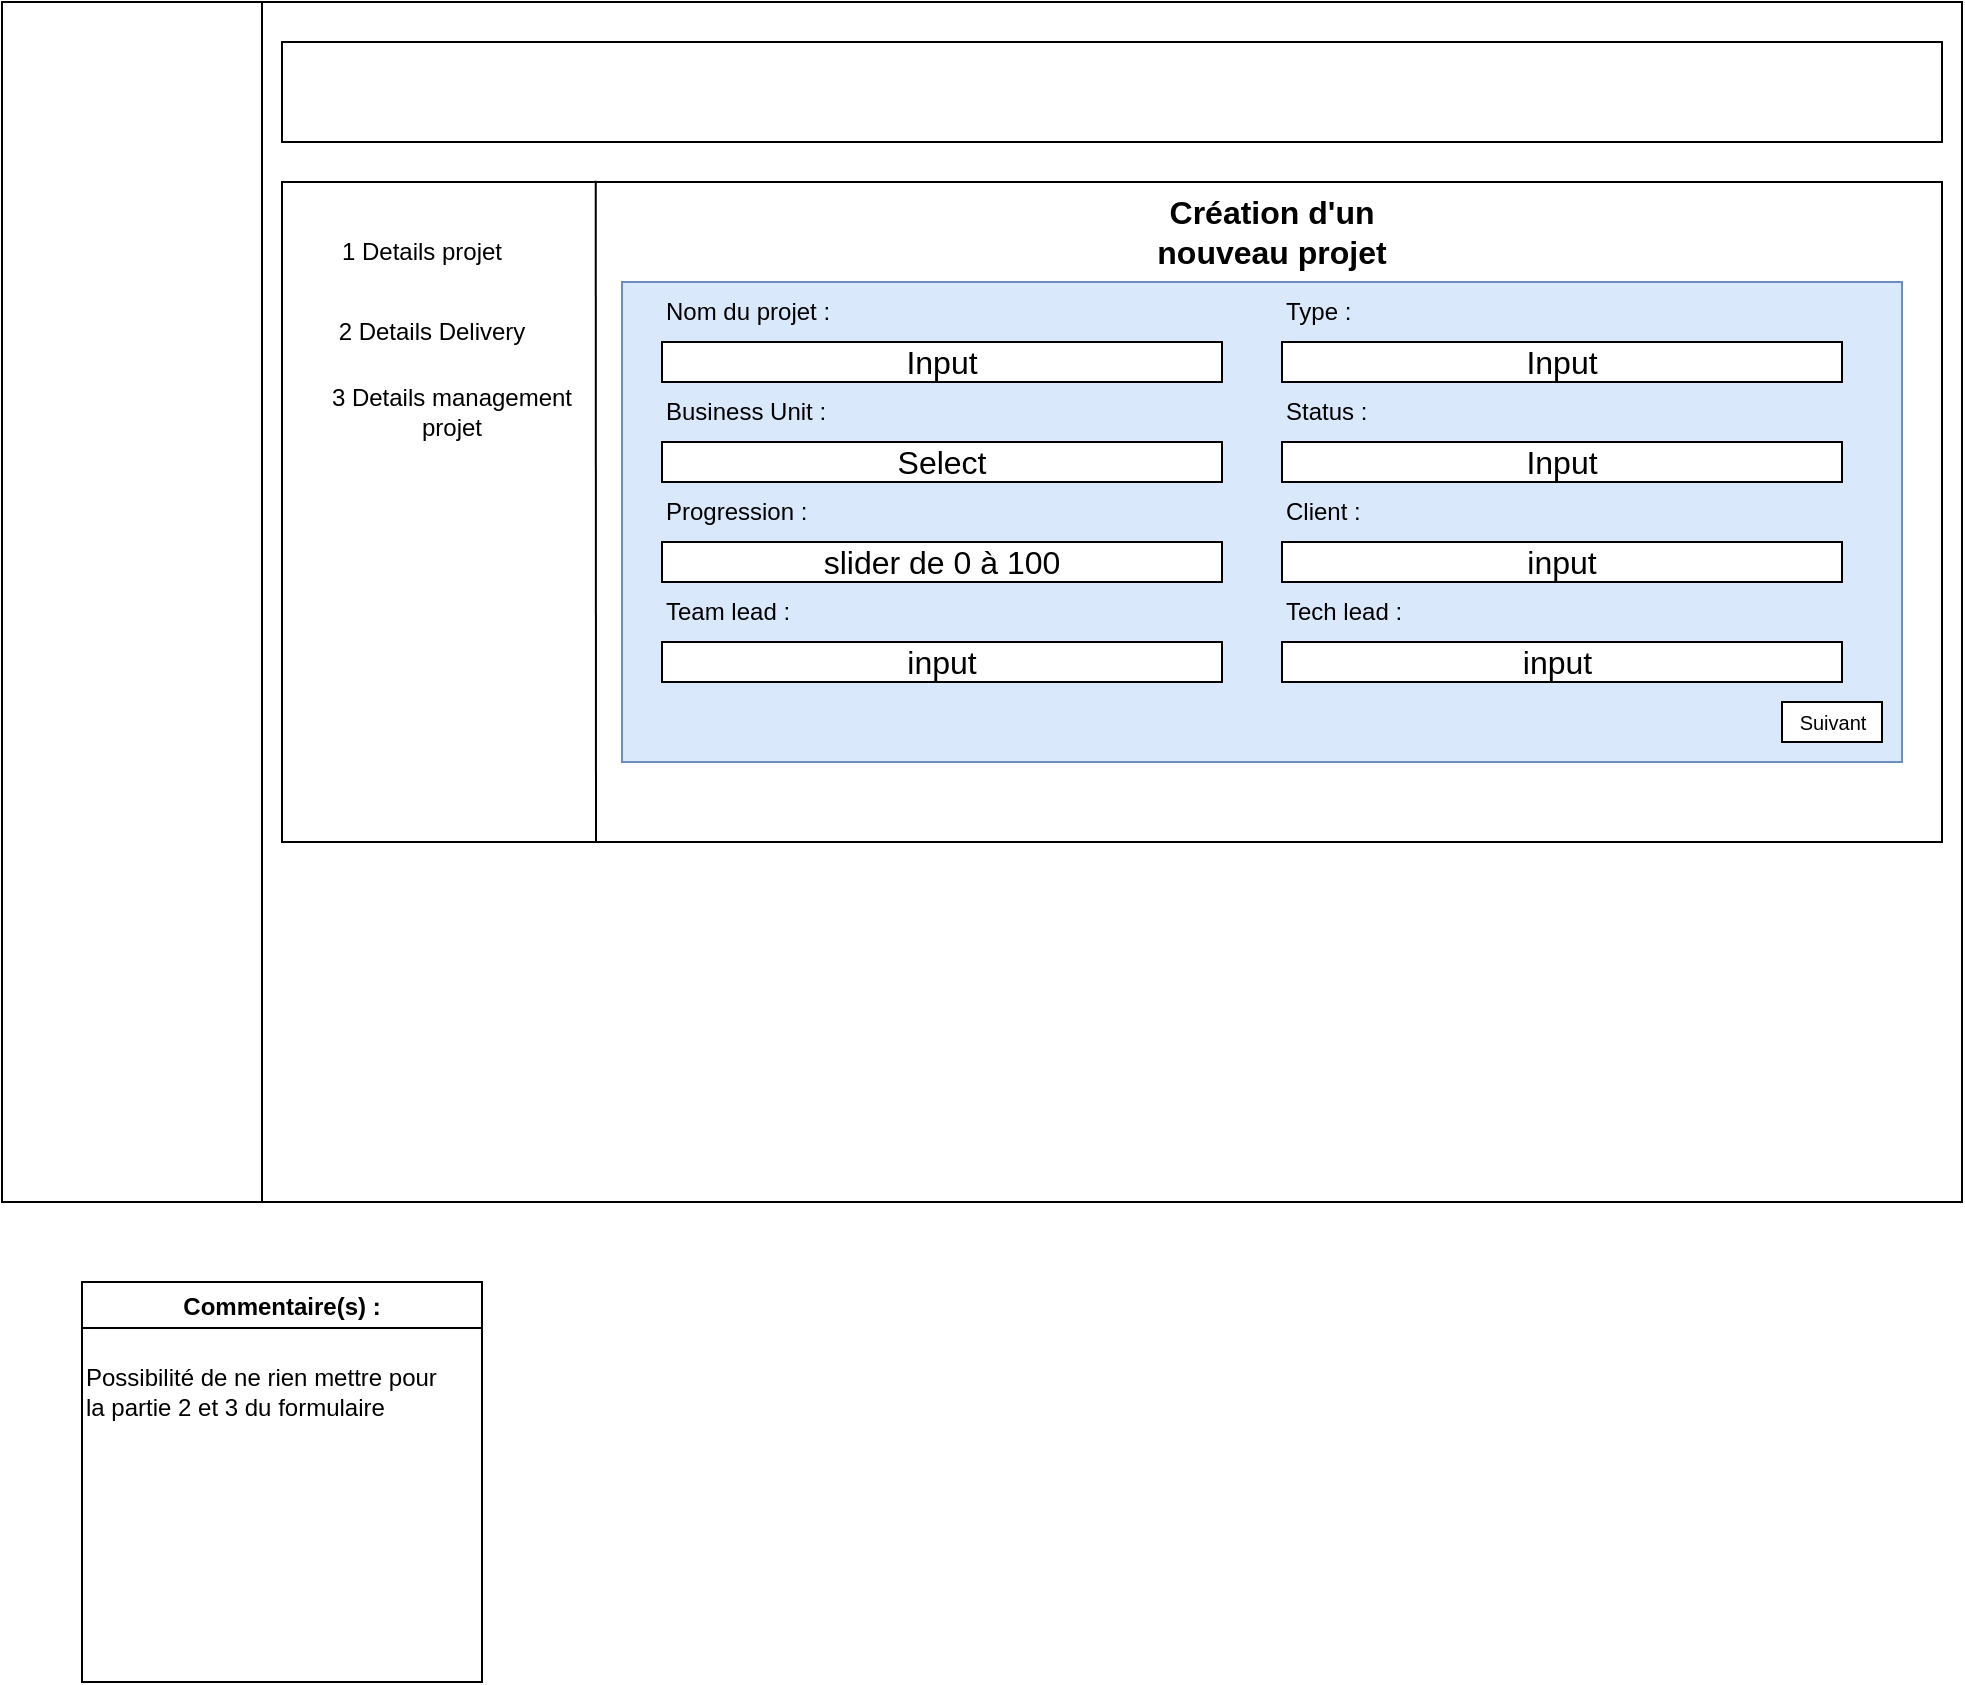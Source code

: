 <mxfile version="18.0.5" type="github" pages="11">
  <diagram id="XTWDKkHD8NIvJi7anhm-" name="Ajout projet form">
    <mxGraphModel dx="1182" dy="764" grid="1" gridSize="10" guides="1" tooltips="1" connect="1" arrows="1" fold="1" page="1" pageScale="1" pageWidth="827" pageHeight="1169" math="0" shadow="0">
      <root>
        <mxCell id="0" />
        <mxCell id="1" parent="0" />
        <mxCell id="0LvtlfnahwnpeKzR8rB2-1" value="" style="rounded=0;whiteSpace=wrap;html=1;" parent="1" vertex="1">
          <mxGeometry width="980" height="600" as="geometry" />
        </mxCell>
        <mxCell id="0LvtlfnahwnpeKzR8rB2-2" value="" style="rounded=0;whiteSpace=wrap;html=1;direction=south;" parent="1" vertex="1">
          <mxGeometry width="130" height="600" as="geometry" />
        </mxCell>
        <mxCell id="0LvtlfnahwnpeKzR8rB2-3" value="" style="rounded=0;whiteSpace=wrap;html=1;" parent="1" vertex="1">
          <mxGeometry x="140" y="20" width="830" height="50" as="geometry" />
        </mxCell>
        <mxCell id="0LvtlfnahwnpeKzR8rB2-4" value="" style="rounded=0;whiteSpace=wrap;html=1;" parent="1" vertex="1">
          <mxGeometry x="140" y="90" width="830" height="330" as="geometry" />
        </mxCell>
        <mxCell id="0LvtlfnahwnpeKzR8rB2-5" value="" style="endArrow=none;html=1;rounded=0;entryX=0.189;entryY=-0.002;entryDx=0;entryDy=0;entryPerimeter=0;" parent="1" target="0LvtlfnahwnpeKzR8rB2-4" edge="1">
          <mxGeometry width="50" height="50" relative="1" as="geometry">
            <mxPoint x="297" y="420" as="sourcePoint" />
            <mxPoint x="530" y="240" as="targetPoint" />
          </mxGeometry>
        </mxCell>
        <mxCell id="0LvtlfnahwnpeKzR8rB2-6" value="1 Details projet" style="text;html=1;strokeColor=none;fillColor=none;align=center;verticalAlign=middle;whiteSpace=wrap;rounded=0;" parent="1" vertex="1">
          <mxGeometry x="150" y="110" width="120" height="30" as="geometry" />
        </mxCell>
        <mxCell id="0LvtlfnahwnpeKzR8rB2-10" value="2 Details Delivery" style="text;html=1;strokeColor=none;fillColor=none;align=center;verticalAlign=middle;whiteSpace=wrap;rounded=0;" parent="1" vertex="1">
          <mxGeometry x="160" y="150" width="110" height="30" as="geometry" />
        </mxCell>
        <mxCell id="0LvtlfnahwnpeKzR8rB2-11" value="3 Details management projet" style="text;html=1;strokeColor=none;fillColor=none;align=center;verticalAlign=middle;whiteSpace=wrap;rounded=0;" parent="1" vertex="1">
          <mxGeometry x="160" y="190" width="130" height="30" as="geometry" />
        </mxCell>
        <mxCell id="0LvtlfnahwnpeKzR8rB2-12" value="&lt;b&gt;&lt;font style=&quot;font-size: 16px;&quot;&gt;Création d&#39;un nouveau projet&lt;/font&gt;&lt;/b&gt;" style="text;html=1;strokeColor=none;fillColor=none;align=center;verticalAlign=middle;whiteSpace=wrap;rounded=0;" parent="1" vertex="1">
          <mxGeometry x="550" y="100" width="170" height="30" as="geometry" />
        </mxCell>
        <mxCell id="0LvtlfnahwnpeKzR8rB2-13" value="" style="rounded=0;whiteSpace=wrap;html=1;fontSize=16;fillColor=#dae8fc;strokeColor=#6c8ebf;" parent="1" vertex="1">
          <mxGeometry x="310" y="140" width="640" height="240" as="geometry" />
        </mxCell>
        <mxCell id="0LvtlfnahwnpeKzR8rB2-14" value="Input" style="rounded=0;whiteSpace=wrap;html=1;fontSize=16;" parent="1" vertex="1">
          <mxGeometry x="640" y="170" width="280" height="20" as="geometry" />
        </mxCell>
        <mxCell id="0LvtlfnahwnpeKzR8rB2-15" value="Input" style="rounded=0;whiteSpace=wrap;html=1;fontSize=16;" parent="1" vertex="1">
          <mxGeometry x="330" y="170" width="280" height="20" as="geometry" />
        </mxCell>
        <mxCell id="0LvtlfnahwnpeKzR8rB2-16" value="Select" style="rounded=0;whiteSpace=wrap;html=1;fontSize=16;" parent="1" vertex="1">
          <mxGeometry x="330" y="220" width="280" height="20" as="geometry" />
        </mxCell>
        <mxCell id="0LvtlfnahwnpeKzR8rB2-17" value="slider de 0 à 100" style="rounded=0;whiteSpace=wrap;html=1;fontSize=16;" parent="1" vertex="1">
          <mxGeometry x="330" y="270" width="280" height="20" as="geometry" />
        </mxCell>
        <mxCell id="0LvtlfnahwnpeKzR8rB2-18" value="Input" style="rounded=0;whiteSpace=wrap;html=1;fontSize=16;" parent="1" vertex="1">
          <mxGeometry x="640" y="220" width="280" height="20" as="geometry" />
        </mxCell>
        <mxCell id="0LvtlfnahwnpeKzR8rB2-19" value="input&amp;nbsp;" style="rounded=0;whiteSpace=wrap;html=1;fontSize=16;" parent="1" vertex="1">
          <mxGeometry x="640" y="320" width="280" height="20" as="geometry" />
        </mxCell>
        <mxCell id="0LvtlfnahwnpeKzR8rB2-20" value="input" style="rounded=0;whiteSpace=wrap;html=1;fontSize=16;" parent="1" vertex="1">
          <mxGeometry x="330" y="320" width="280" height="20" as="geometry" />
        </mxCell>
        <mxCell id="0LvtlfnahwnpeKzR8rB2-21" value="input" style="rounded=0;whiteSpace=wrap;html=1;fontSize=16;" parent="1" vertex="1">
          <mxGeometry x="640" y="270" width="280" height="20" as="geometry" />
        </mxCell>
        <mxCell id="0LvtlfnahwnpeKzR8rB2-22" value="" style="rounded=0;whiteSpace=wrap;html=1;fontSize=16;" parent="1" vertex="1">
          <mxGeometry x="890" y="350" width="50" height="20" as="geometry" />
        </mxCell>
        <mxCell id="0LvtlfnahwnpeKzR8rB2-23" value="&lt;font style=&quot;font-size: 10px;&quot;&gt;Suivant&lt;/font&gt;" style="text;html=1;strokeColor=none;fillColor=none;align=center;verticalAlign=middle;whiteSpace=wrap;rounded=0;fontSize=16;" parent="1" vertex="1">
          <mxGeometry x="902.5" y="350" width="25" height="15" as="geometry" />
        </mxCell>
        <mxCell id="0LvtlfnahwnpeKzR8rB2-24" value="Nom du projet :" style="text;html=1;strokeColor=none;fillColor=none;align=left;verticalAlign=middle;whiteSpace=wrap;rounded=0;fontSize=12;" parent="1" vertex="1">
          <mxGeometry x="330" y="140" width="100" height="30" as="geometry" />
        </mxCell>
        <mxCell id="0LvtlfnahwnpeKzR8rB2-25" value="Type :" style="text;html=1;strokeColor=none;fillColor=none;align=left;verticalAlign=middle;whiteSpace=wrap;rounded=0;fontSize=12;" parent="1" vertex="1">
          <mxGeometry x="640" y="140" width="60" height="30" as="geometry" />
        </mxCell>
        <mxCell id="0LvtlfnahwnpeKzR8rB2-26" value="Business Unit :" style="text;html=1;strokeColor=none;fillColor=none;align=left;verticalAlign=middle;whiteSpace=wrap;rounded=0;fontSize=12;" parent="1" vertex="1">
          <mxGeometry x="330" y="190" width="90" height="30" as="geometry" />
        </mxCell>
        <mxCell id="0LvtlfnahwnpeKzR8rB2-29" value="Commentaire(s) :" style="swimlane;fontSize=12;" parent="1" vertex="1">
          <mxGeometry x="40" y="640" width="200" height="200" as="geometry" />
        </mxCell>
        <mxCell id="0LvtlfnahwnpeKzR8rB2-30" value="Possibilité de ne rien mettre pour&lt;br&gt;la partie 2 et 3 du formulaire" style="text;html=1;align=left;verticalAlign=middle;resizable=0;points=[];autosize=1;strokeColor=none;fillColor=none;fontSize=12;" parent="0LvtlfnahwnpeKzR8rB2-29" vertex="1">
          <mxGeometry y="40" width="190" height="30" as="geometry" />
        </mxCell>
        <mxCell id="JkNFDQUqN-fL_yg-XW7a-1" value="Status :" style="text;html=1;strokeColor=none;fillColor=none;align=left;verticalAlign=middle;whiteSpace=wrap;rounded=0;fontSize=12;" parent="1" vertex="1">
          <mxGeometry x="640" y="190" width="90" height="30" as="geometry" />
        </mxCell>
        <mxCell id="JkNFDQUqN-fL_yg-XW7a-2" value="Progression :" style="text;html=1;strokeColor=none;fillColor=none;align=left;verticalAlign=middle;whiteSpace=wrap;rounded=0;fontSize=12;" parent="1" vertex="1">
          <mxGeometry x="330" y="240" width="90" height="30" as="geometry" />
        </mxCell>
        <mxCell id="JkNFDQUqN-fL_yg-XW7a-3" value="Client :" style="text;html=1;strokeColor=none;fillColor=none;align=left;verticalAlign=middle;whiteSpace=wrap;rounded=0;fontSize=12;" parent="1" vertex="1">
          <mxGeometry x="640" y="240" width="90" height="30" as="geometry" />
        </mxCell>
        <mxCell id="JkNFDQUqN-fL_yg-XW7a-4" value="Team lead :" style="text;html=1;strokeColor=none;fillColor=none;align=left;verticalAlign=middle;whiteSpace=wrap;rounded=0;fontSize=12;" parent="1" vertex="1">
          <mxGeometry x="330" y="290" width="90" height="30" as="geometry" />
        </mxCell>
        <mxCell id="JkNFDQUqN-fL_yg-XW7a-5" value="Tech lead :" style="text;html=1;strokeColor=none;fillColor=none;align=left;verticalAlign=middle;whiteSpace=wrap;rounded=0;fontSize=12;" parent="1" vertex="1">
          <mxGeometry x="640" y="290" width="90" height="30" as="geometry" />
        </mxCell>
      </root>
    </mxGraphModel>
  </diagram>
  <diagram name="Affichage liste projets" id="zsfpM5KI9x9Ct59903Oa">
    <mxGraphModel dx="1182" dy="764" grid="1" gridSize="10" guides="1" tooltips="1" connect="1" arrows="1" fold="1" page="1" pageScale="1" pageWidth="827" pageHeight="1169" math="0" shadow="0">
      <root>
        <mxCell id="MDkuWap0cXZVAdHOuLPO-0" />
        <mxCell id="MDkuWap0cXZVAdHOuLPO-1" parent="MDkuWap0cXZVAdHOuLPO-0" />
        <mxCell id="MDkuWap0cXZVAdHOuLPO-2" value="" style="rounded=0;whiteSpace=wrap;html=1;" parent="MDkuWap0cXZVAdHOuLPO-1" vertex="1">
          <mxGeometry width="980" height="600" as="geometry" />
        </mxCell>
        <mxCell id="MDkuWap0cXZVAdHOuLPO-3" value="" style="rounded=0;whiteSpace=wrap;html=1;direction=south;" parent="MDkuWap0cXZVAdHOuLPO-1" vertex="1">
          <mxGeometry width="130" height="600" as="geometry" />
        </mxCell>
        <mxCell id="MDkuWap0cXZVAdHOuLPO-4" value="" style="rounded=0;whiteSpace=wrap;html=1;" parent="MDkuWap0cXZVAdHOuLPO-1" vertex="1">
          <mxGeometry x="140" y="20" width="830" height="50" as="geometry" />
        </mxCell>
        <mxCell id="MDkuWap0cXZVAdHOuLPO-5" value="" style="rounded=0;whiteSpace=wrap;html=1;fillColor=#dae8fc;strokeColor=#6c8ebf;" parent="MDkuWap0cXZVAdHOuLPO-1" vertex="1">
          <mxGeometry x="140" y="90" width="830" height="330" as="geometry" />
        </mxCell>
        <mxCell id="MDkuWap0cXZVAdHOuLPO-10" value="&lt;b&gt;&lt;font style=&quot;font-size: 16px;&quot;&gt;Liste des projets&lt;/font&gt;&lt;/b&gt;" style="text;html=1;strokeColor=none;fillColor=none;align=center;verticalAlign=middle;whiteSpace=wrap;rounded=0;" parent="MDkuWap0cXZVAdHOuLPO-1" vertex="1">
          <mxGeometry x="470" y="100" width="170" height="30" as="geometry" />
        </mxCell>
        <mxCell id="MDkuWap0cXZVAdHOuLPO-25" value="Commentaire(s) :" style="swimlane;fontSize=12;" parent="MDkuWap0cXZVAdHOuLPO-1" vertex="1">
          <mxGeometry x="40" y="640" width="200" height="200" as="geometry" />
        </mxCell>
        <mxCell id="PAPOW47G9QYkhGWrXvwm-4" value="" style="rounded=0;whiteSpace=wrap;html=1;fontSize=12;" parent="MDkuWap0cXZVAdHOuLPO-1" vertex="1">
          <mxGeometry x="860" y="130" width="100" height="20" as="geometry" />
        </mxCell>
        <mxCell id="PAPOW47G9QYkhGWrXvwm-6" value="Rechercher :" style="text;html=1;strokeColor=none;fillColor=none;align=center;verticalAlign=middle;whiteSpace=wrap;rounded=0;fontSize=12;" parent="MDkuWap0cXZVAdHOuLPO-1" vertex="1">
          <mxGeometry x="760" y="125" width="110" height="30" as="geometry" />
        </mxCell>
        <mxCell id="PAPOW47G9QYkhGWrXvwm-7" value="" style="rounded=0;whiteSpace=wrap;html=1;fontSize=12;" parent="MDkuWap0cXZVAdHOuLPO-1" vertex="1">
          <mxGeometry x="150" y="160" width="810" height="240" as="geometry" />
        </mxCell>
        <mxCell id="PAPOW47G9QYkhGWrXvwm-8" value="" style="rounded=0;whiteSpace=wrap;html=1;fontSize=12;" parent="MDkuWap0cXZVAdHOuLPO-1" vertex="1">
          <mxGeometry x="150" y="160" width="810" height="30" as="geometry" />
        </mxCell>
        <mxCell id="PAPOW47G9QYkhGWrXvwm-9" value="" style="endArrow=none;html=1;rounded=0;fontSize=12;exitX=0.879;exitY=1.008;exitDx=0;exitDy=0;exitPerimeter=0;" parent="MDkuWap0cXZVAdHOuLPO-1" source="PAPOW47G9QYkhGWrXvwm-7" edge="1">
          <mxGeometry width="50" height="50" relative="1" as="geometry">
            <mxPoint x="550" y="320" as="sourcePoint" />
            <mxPoint x="860" y="160" as="targetPoint" />
          </mxGeometry>
        </mxCell>
        <mxCell id="PAPOW47G9QYkhGWrXvwm-11" value="Actions :" style="text;html=1;strokeColor=none;fillColor=none;align=center;verticalAlign=middle;whiteSpace=wrap;rounded=0;fontSize=12;" parent="MDkuWap0cXZVAdHOuLPO-1" vertex="1">
          <mxGeometry x="860" y="160" width="60" height="30" as="geometry" />
        </mxCell>
        <mxCell id="PAPOW47G9QYkhGWrXvwm-12" value="" style="triangle;whiteSpace=wrap;html=1;fontSize=12;rotation=-90;" parent="MDkuWap0cXZVAdHOuLPO-1" vertex="1">
          <mxGeometry x="930" y="160" width="10" height="10" as="geometry" />
        </mxCell>
        <mxCell id="PAPOW47G9QYkhGWrXvwm-14" value="" style="triangle;whiteSpace=wrap;html=1;fontSize=12;rotation=90;" parent="MDkuWap0cXZVAdHOuLPO-1" vertex="1">
          <mxGeometry x="930" y="180" width="10" height="10" as="geometry" />
        </mxCell>
        <mxCell id="PAPOW47G9QYkhGWrXvwm-16" value="Nom :" style="text;html=1;strokeColor=none;fillColor=none;align=center;verticalAlign=middle;whiteSpace=wrap;rounded=0;fontSize=12;" parent="MDkuWap0cXZVAdHOuLPO-1" vertex="1">
          <mxGeometry x="150" y="160" width="60" height="30" as="geometry" />
        </mxCell>
        <mxCell id="PAPOW47G9QYkhGWrXvwm-17" value="" style="endArrow=none;html=1;rounded=0;fontSize=12;" parent="MDkuWap0cXZVAdHOuLPO-1" edge="1">
          <mxGeometry width="50" height="50" relative="1" as="geometry">
            <mxPoint x="230" y="400" as="sourcePoint" />
            <mxPoint x="230" y="160" as="targetPoint" />
          </mxGeometry>
        </mxCell>
        <mxCell id="S6sTK-cGOQ4VBbdHqm4y-0" value="Business unit :" style="text;html=1;strokeColor=none;fillColor=none;align=center;verticalAlign=middle;whiteSpace=wrap;rounded=0;fontSize=12;" parent="MDkuWap0cXZVAdHOuLPO-1" vertex="1">
          <mxGeometry x="520" y="160" width="90" height="30" as="geometry" />
        </mxCell>
        <mxCell id="S6sTK-cGOQ4VBbdHqm4y-1" value="" style="triangle;whiteSpace=wrap;html=1;fontSize=12;rotation=90;" parent="MDkuWap0cXZVAdHOuLPO-1" vertex="1">
          <mxGeometry x="210" y="180" width="10" height="10" as="geometry" />
        </mxCell>
        <mxCell id="S6sTK-cGOQ4VBbdHqm4y-2" value="" style="triangle;whiteSpace=wrap;html=1;fontSize=12;rotation=-90;" parent="MDkuWap0cXZVAdHOuLPO-1" vertex="1">
          <mxGeometry x="210" y="160" width="10" height="10" as="geometry" />
        </mxCell>
        <mxCell id="S6sTK-cGOQ4VBbdHqm4y-3" value="" style="triangle;whiteSpace=wrap;html=1;fontSize=12;rotation=-90;" parent="MDkuWap0cXZVAdHOuLPO-1" vertex="1">
          <mxGeometry x="320" y="160" width="10" height="10" as="geometry" />
        </mxCell>
        <mxCell id="S6sTK-cGOQ4VBbdHqm4y-4" value="" style="triangle;whiteSpace=wrap;html=1;fontSize=12;rotation=90;" parent="MDkuWap0cXZVAdHOuLPO-1" vertex="1">
          <mxGeometry x="320" y="180" width="10" height="10" as="geometry" />
        </mxCell>
        <mxCell id="S6sTK-cGOQ4VBbdHqm4y-5" value="" style="endArrow=none;html=1;rounded=0;fontSize=12;" parent="MDkuWap0cXZVAdHOuLPO-1" edge="1">
          <mxGeometry width="50" height="50" relative="1" as="geometry">
            <mxPoint x="340" y="400" as="sourcePoint" />
            <mxPoint x="340" y="160" as="targetPoint" />
          </mxGeometry>
        </mxCell>
        <mxCell id="S6sTK-cGOQ4VBbdHqm4y-6" value="Status :" style="text;html=1;strokeColor=none;fillColor=none;align=center;verticalAlign=middle;whiteSpace=wrap;rounded=0;fontSize=12;" parent="MDkuWap0cXZVAdHOuLPO-1" vertex="1">
          <mxGeometry x="760" y="160" width="60" height="30" as="geometry" />
        </mxCell>
        <mxCell id="S6sTK-cGOQ4VBbdHqm4y-7" value="" style="triangle;whiteSpace=wrap;html=1;fontSize=12;rotation=90;" parent="MDkuWap0cXZVAdHOuLPO-1" vertex="1">
          <mxGeometry x="840" y="180" width="10" height="10" as="geometry" />
        </mxCell>
        <mxCell id="S6sTK-cGOQ4VBbdHqm4y-8" value="" style="triangle;whiteSpace=wrap;html=1;fontSize=12;rotation=-90;" parent="MDkuWap0cXZVAdHOuLPO-1" vertex="1">
          <mxGeometry x="840" y="160" width="10" height="10" as="geometry" />
        </mxCell>
        <mxCell id="S6sTK-cGOQ4VBbdHqm4y-9" value="" style="endArrow=none;html=1;rounded=0;fontSize=12;exitX=0.879;exitY=1.008;exitDx=0;exitDy=0;exitPerimeter=0;" parent="MDkuWap0cXZVAdHOuLPO-1" edge="1">
          <mxGeometry width="50" height="50" relative="1" as="geometry">
            <mxPoint x="760" y="400.0" as="sourcePoint" />
            <mxPoint x="758.01" y="158.08" as="targetPoint" />
          </mxGeometry>
        </mxCell>
        <mxCell id="S6sTK-cGOQ4VBbdHqm4y-10" value="Team lead :" style="text;html=1;strokeColor=none;fillColor=none;align=center;verticalAlign=middle;whiteSpace=wrap;rounded=0;fontSize=12;" parent="MDkuWap0cXZVAdHOuLPO-1" vertex="1">
          <mxGeometry x="340" y="160" width="70" height="30" as="geometry" />
        </mxCell>
        <mxCell id="S6sTK-cGOQ4VBbdHqm4y-11" value="" style="triangle;whiteSpace=wrap;html=1;fontSize=12;rotation=-90;" parent="MDkuWap0cXZVAdHOuLPO-1" vertex="1">
          <mxGeometry x="414" y="160" width="10" height="10" as="geometry" />
        </mxCell>
        <mxCell id="S6sTK-cGOQ4VBbdHqm4y-12" value="" style="triangle;whiteSpace=wrap;html=1;fontSize=12;rotation=90;" parent="MDkuWap0cXZVAdHOuLPO-1" vertex="1">
          <mxGeometry x="414" y="180" width="10" height="10" as="geometry" />
        </mxCell>
        <mxCell id="S6sTK-cGOQ4VBbdHqm4y-13" value="" style="endArrow=none;html=1;rounded=0;fontSize=12;" parent="MDkuWap0cXZVAdHOuLPO-1" edge="1">
          <mxGeometry width="50" height="50" relative="1" as="geometry">
            <mxPoint x="430" y="400" as="sourcePoint" />
            <mxPoint x="430" y="160" as="targetPoint" />
          </mxGeometry>
        </mxCell>
        <mxCell id="S6sTK-cGOQ4VBbdHqm4y-15" value="Tech lead :" style="text;html=1;strokeColor=none;fillColor=none;align=center;verticalAlign=middle;whiteSpace=wrap;rounded=0;fontSize=12;" parent="MDkuWap0cXZVAdHOuLPO-1" vertex="1">
          <mxGeometry x="430" y="160" width="70" height="30" as="geometry" />
        </mxCell>
        <mxCell id="S6sTK-cGOQ4VBbdHqm4y-16" value="" style="triangle;whiteSpace=wrap;html=1;fontSize=12;rotation=90;" parent="MDkuWap0cXZVAdHOuLPO-1" vertex="1">
          <mxGeometry x="500" y="180" width="10" height="10" as="geometry" />
        </mxCell>
        <mxCell id="S6sTK-cGOQ4VBbdHqm4y-17" value="" style="triangle;whiteSpace=wrap;html=1;fontSize=12;rotation=-90;" parent="MDkuWap0cXZVAdHOuLPO-1" vertex="1">
          <mxGeometry x="500" y="160" width="10" height="10" as="geometry" />
        </mxCell>
        <mxCell id="S6sTK-cGOQ4VBbdHqm4y-18" value="" style="endArrow=none;html=1;rounded=0;fontSize=12;" parent="MDkuWap0cXZVAdHOuLPO-1" edge="1">
          <mxGeometry width="50" height="50" relative="1" as="geometry">
            <mxPoint x="520" y="400" as="sourcePoint" />
            <mxPoint x="520" y="160" as="targetPoint" />
          </mxGeometry>
        </mxCell>
        <mxCell id="S6sTK-cGOQ4VBbdHqm4y-19" value="Progression :" style="text;html=1;strokeColor=none;fillColor=none;align=center;verticalAlign=middle;whiteSpace=wrap;rounded=0;fontSize=12;" parent="MDkuWap0cXZVAdHOuLPO-1" vertex="1">
          <mxGeometry x="230" y="160" width="80" height="30" as="geometry" />
        </mxCell>
        <mxCell id="S6sTK-cGOQ4VBbdHqm4y-20" value="" style="triangle;whiteSpace=wrap;html=1;fontSize=12;rotation=-90;" parent="MDkuWap0cXZVAdHOuLPO-1" vertex="1">
          <mxGeometry x="620" y="160" width="10" height="10" as="geometry" />
        </mxCell>
        <mxCell id="S6sTK-cGOQ4VBbdHqm4y-21" value="" style="triangle;whiteSpace=wrap;html=1;fontSize=12;rotation=90;" parent="MDkuWap0cXZVAdHOuLPO-1" vertex="1">
          <mxGeometry x="620" y="180" width="10" height="10" as="geometry" />
        </mxCell>
        <mxCell id="S6sTK-cGOQ4VBbdHqm4y-22" value="" style="endArrow=none;html=1;rounded=0;fontSize=12;" parent="MDkuWap0cXZVAdHOuLPO-1" edge="1">
          <mxGeometry width="50" height="50" relative="1" as="geometry">
            <mxPoint x="640" y="400" as="sourcePoint" />
            <mxPoint x="640" y="160" as="targetPoint" />
          </mxGeometry>
        </mxCell>
        <mxCell id="S6sTK-cGOQ4VBbdHqm4y-24" value="Client :" style="text;html=1;strokeColor=none;fillColor=none;align=center;verticalAlign=middle;whiteSpace=wrap;rounded=0;fontSize=12;" parent="MDkuWap0cXZVAdHOuLPO-1" vertex="1">
          <mxGeometry x="640" y="160" width="60" height="30" as="geometry" />
        </mxCell>
        <mxCell id="S6sTK-cGOQ4VBbdHqm4y-25" value="" style="triangle;whiteSpace=wrap;html=1;fontSize=12;rotation=-90;" parent="MDkuWap0cXZVAdHOuLPO-1" vertex="1">
          <mxGeometry x="700" y="160" width="10" height="10" as="geometry" />
        </mxCell>
        <mxCell id="S6sTK-cGOQ4VBbdHqm4y-26" value="" style="triangle;whiteSpace=wrap;html=1;fontSize=12;rotation=90;" parent="MDkuWap0cXZVAdHOuLPO-1" vertex="1">
          <mxGeometry x="700" y="180" width="10" height="10" as="geometry" />
        </mxCell>
      </root>
    </mxGraphModel>
  </diagram>
  <diagram name="Ajout delivery form page 1" id="PtrUaDlfsZADdT6kNauT">
    <mxGraphModel dx="1182" dy="764" grid="1" gridSize="10" guides="1" tooltips="1" connect="1" arrows="1" fold="1" page="1" pageScale="1" pageWidth="827" pageHeight="1169" math="0" shadow="0">
      <root>
        <mxCell id="0x0xtZt58K3j5AhcBRK0-0" />
        <mxCell id="0x0xtZt58K3j5AhcBRK0-1" parent="0x0xtZt58K3j5AhcBRK0-0" />
        <mxCell id="0x0xtZt58K3j5AhcBRK0-2" value="" style="rounded=0;whiteSpace=wrap;html=1;" parent="0x0xtZt58K3j5AhcBRK0-1" vertex="1">
          <mxGeometry width="980" height="600" as="geometry" />
        </mxCell>
        <mxCell id="0x0xtZt58K3j5AhcBRK0-3" value="" style="rounded=0;whiteSpace=wrap;html=1;direction=south;" parent="0x0xtZt58K3j5AhcBRK0-1" vertex="1">
          <mxGeometry width="130" height="600" as="geometry" />
        </mxCell>
        <mxCell id="0x0xtZt58K3j5AhcBRK0-4" value="" style="rounded=0;whiteSpace=wrap;html=1;" parent="0x0xtZt58K3j5AhcBRK0-1" vertex="1">
          <mxGeometry x="140" y="20" width="830" height="50" as="geometry" />
        </mxCell>
        <mxCell id="0x0xtZt58K3j5AhcBRK0-5" value="" style="rounded=0;whiteSpace=wrap;html=1;fillColor=#dae8fc;strokeColor=#6c8ebf;" parent="0x0xtZt58K3j5AhcBRK0-1" vertex="1">
          <mxGeometry x="140" y="90" width="830" height="330" as="geometry" />
        </mxCell>
        <mxCell id="0x0xtZt58K3j5AhcBRK0-6" value="" style="endArrow=none;html=1;rounded=0;entryX=0.189;entryY=-0.002;entryDx=0;entryDy=0;entryPerimeter=0;" parent="0x0xtZt58K3j5AhcBRK0-1" target="0x0xtZt58K3j5AhcBRK0-5" edge="1">
          <mxGeometry width="50" height="50" relative="1" as="geometry">
            <mxPoint x="297" y="420" as="sourcePoint" />
            <mxPoint x="530" y="240" as="targetPoint" />
          </mxGeometry>
        </mxCell>
        <mxCell id="0x0xtZt58K3j5AhcBRK0-7" value="1 Information" style="text;html=1;strokeColor=none;fillColor=none;align=left;verticalAlign=middle;whiteSpace=wrap;rounded=0;" parent="0x0xtZt58K3j5AhcBRK0-1" vertex="1">
          <mxGeometry x="160" y="120" width="100" height="30" as="geometry" />
        </mxCell>
        <mxCell id="0x0xtZt58K3j5AhcBRK0-8" value="2 Delivery prévue" style="text;html=1;strokeColor=none;fillColor=none;align=left;verticalAlign=middle;whiteSpace=wrap;rounded=0;" parent="0x0xtZt58K3j5AhcBRK0-1" vertex="1">
          <mxGeometry x="160" y="150" width="110" height="30" as="geometry" />
        </mxCell>
        <mxCell id="0x0xtZt58K3j5AhcBRK0-9" value="&lt;b&gt;&lt;font style=&quot;font-size: 16px;&quot;&gt;Création d&#39;un nouveau delivery&lt;/font&gt;&lt;/b&gt;" style="text;html=1;strokeColor=none;fillColor=none;align=center;verticalAlign=middle;whiteSpace=wrap;rounded=0;" parent="0x0xtZt58K3j5AhcBRK0-1" vertex="1">
          <mxGeometry x="550" y="100" width="170" height="30" as="geometry" />
        </mxCell>
        <mxCell id="0x0xtZt58K3j5AhcBRK0-10" value="" style="rounded=0;whiteSpace=wrap;html=1;fontSize=16;" parent="0x0xtZt58K3j5AhcBRK0-1" vertex="1">
          <mxGeometry x="310" y="140" width="640" height="240" as="geometry" />
        </mxCell>
        <mxCell id="0x0xtZt58K3j5AhcBRK0-11" value="select" style="rounded=0;whiteSpace=wrap;html=1;fontSize=16;" parent="0x0xtZt58K3j5AhcBRK0-1" vertex="1">
          <mxGeometry x="330" y="170" width="280" height="20" as="geometry" />
        </mxCell>
        <mxCell id="0x0xtZt58K3j5AhcBRK0-12" value="select" style="rounded=0;whiteSpace=wrap;html=1;fontSize=16;" parent="0x0xtZt58K3j5AhcBRK0-1" vertex="1">
          <mxGeometry x="330" y="220" width="280" height="20" as="geometry" />
        </mxCell>
        <mxCell id="0x0xtZt58K3j5AhcBRK0-13" value="Input" style="rounded=0;whiteSpace=wrap;html=1;fontSize=16;" parent="0x0xtZt58K3j5AhcBRK0-1" vertex="1">
          <mxGeometry x="640" y="220" width="280" height="20" as="geometry" />
        </mxCell>
        <mxCell id="0x0xtZt58K3j5AhcBRK0-14" value="Select projet existant" style="rounded=0;whiteSpace=wrap;html=1;fontSize=16;" parent="0x0xtZt58K3j5AhcBRK0-1" vertex="1">
          <mxGeometry x="640" y="170" width="280" height="20" as="geometry" />
        </mxCell>
        <mxCell id="0x0xtZt58K3j5AhcBRK0-16" value="" style="rounded=0;whiteSpace=wrap;html=1;fontSize=16;" parent="0x0xtZt58K3j5AhcBRK0-1" vertex="1">
          <mxGeometry x="890" y="350" width="50" height="20" as="geometry" />
        </mxCell>
        <mxCell id="0x0xtZt58K3j5AhcBRK0-17" value="&lt;font style=&quot;font-size: 10px;&quot;&gt;Suivant&lt;/font&gt;" style="text;html=1;strokeColor=none;fillColor=none;align=center;verticalAlign=middle;whiteSpace=wrap;rounded=0;fontSize=16;" parent="0x0xtZt58K3j5AhcBRK0-1" vertex="1">
          <mxGeometry x="902.5" y="350" width="25" height="15" as="geometry" />
        </mxCell>
        <mxCell id="0x0xtZt58K3j5AhcBRK0-18" value="Type achievement :" style="text;html=1;strokeColor=none;fillColor=none;align=left;verticalAlign=middle;whiteSpace=wrap;rounded=0;fontSize=12;" parent="0x0xtZt58K3j5AhcBRK0-1" vertex="1">
          <mxGeometry x="330" y="140" width="140" height="30" as="geometry" />
        </mxCell>
        <mxCell id="0x0xtZt58K3j5AhcBRK0-19" value="Hold Type :" style="text;html=1;strokeColor=none;fillColor=none;align=left;verticalAlign=middle;whiteSpace=wrap;rounded=0;fontSize=12;" parent="0x0xtZt58K3j5AhcBRK0-1" vertex="1">
          <mxGeometry x="330" y="190" width="160" height="30" as="geometry" />
        </mxCell>
        <mxCell id="0x0xtZt58K3j5AhcBRK0-20" value="Commentaire(s) :" style="swimlane;fontSize=12;" parent="0x0xtZt58K3j5AhcBRK0-1" vertex="1">
          <mxGeometry x="40" y="640" width="200" height="200" as="geometry" />
        </mxCell>
        <mxCell id="0x0xtZt58K3j5AhcBRK0-23" value="Sélection du projet :" style="text;html=1;strokeColor=none;fillColor=none;align=left;verticalAlign=middle;whiteSpace=wrap;rounded=0;fontSize=12;" parent="0x0xtZt58K3j5AhcBRK0-1" vertex="1">
          <mxGeometry x="640" y="140" width="160" height="30" as="geometry" />
        </mxCell>
        <mxCell id="0x0xtZt58K3j5AhcBRK0-24" value="Details Hold Type :" style="text;html=1;strokeColor=none;fillColor=none;align=left;verticalAlign=middle;whiteSpace=wrap;rounded=0;fontSize=12;" parent="0x0xtZt58K3j5AhcBRK0-1" vertex="1">
          <mxGeometry x="640" y="190" width="160" height="30" as="geometry" />
        </mxCell>
        <mxCell id="0x0xtZt58K3j5AhcBRK0-26" value="3 Delivery réelle" style="text;html=1;strokeColor=none;fillColor=none;align=left;verticalAlign=middle;whiteSpace=wrap;rounded=0;fontSize=12;" parent="0x0xtZt58K3j5AhcBRK0-1" vertex="1">
          <mxGeometry x="160" y="180" width="100" height="30" as="geometry" />
        </mxCell>
      </root>
    </mxGraphModel>
  </diagram>
  <diagram name="Ajout delivery form page 2" id="sAstQkGhN9S0XuW0jKdB">
    <mxGraphModel dx="1182" dy="764" grid="1" gridSize="10" guides="1" tooltips="1" connect="1" arrows="1" fold="1" page="1" pageScale="1" pageWidth="827" pageHeight="1169" math="0" shadow="0">
      <root>
        <mxCell id="PTnlp1-9Anv-19as_KAO-0" />
        <mxCell id="PTnlp1-9Anv-19as_KAO-1" parent="PTnlp1-9Anv-19as_KAO-0" />
        <mxCell id="PTnlp1-9Anv-19as_KAO-2" value="" style="rounded=0;whiteSpace=wrap;html=1;" parent="PTnlp1-9Anv-19as_KAO-1" vertex="1">
          <mxGeometry width="980" height="600" as="geometry" />
        </mxCell>
        <mxCell id="PTnlp1-9Anv-19as_KAO-3" value="" style="rounded=0;whiteSpace=wrap;html=1;direction=south;" parent="PTnlp1-9Anv-19as_KAO-1" vertex="1">
          <mxGeometry width="130" height="600" as="geometry" />
        </mxCell>
        <mxCell id="PTnlp1-9Anv-19as_KAO-4" value="" style="rounded=0;whiteSpace=wrap;html=1;" parent="PTnlp1-9Anv-19as_KAO-1" vertex="1">
          <mxGeometry x="140" y="20" width="830" height="50" as="geometry" />
        </mxCell>
        <mxCell id="PTnlp1-9Anv-19as_KAO-5" value="" style="rounded=0;whiteSpace=wrap;html=1;fillColor=#dae8fc;strokeColor=#6c8ebf;" parent="PTnlp1-9Anv-19as_KAO-1" vertex="1">
          <mxGeometry x="140" y="90" width="830" height="330" as="geometry" />
        </mxCell>
        <mxCell id="PTnlp1-9Anv-19as_KAO-6" value="" style="endArrow=none;html=1;rounded=0;entryX=0.189;entryY=-0.002;entryDx=0;entryDy=0;entryPerimeter=0;" parent="PTnlp1-9Anv-19as_KAO-1" target="PTnlp1-9Anv-19as_KAO-5" edge="1">
          <mxGeometry width="50" height="50" relative="1" as="geometry">
            <mxPoint x="297" y="420" as="sourcePoint" />
            <mxPoint x="530" y="240" as="targetPoint" />
          </mxGeometry>
        </mxCell>
        <mxCell id="PTnlp1-9Anv-19as_KAO-7" value="1 Information" style="text;html=1;strokeColor=none;fillColor=none;align=left;verticalAlign=middle;whiteSpace=wrap;rounded=0;" parent="PTnlp1-9Anv-19as_KAO-1" vertex="1">
          <mxGeometry x="160" y="120" width="100" height="30" as="geometry" />
        </mxCell>
        <mxCell id="PTnlp1-9Anv-19as_KAO-8" value="2 Delivery prévue" style="text;html=1;strokeColor=none;fillColor=none;align=left;verticalAlign=middle;whiteSpace=wrap;rounded=0;" parent="PTnlp1-9Anv-19as_KAO-1" vertex="1">
          <mxGeometry x="160" y="150" width="110" height="30" as="geometry" />
        </mxCell>
        <mxCell id="PTnlp1-9Anv-19as_KAO-10" value="&lt;b&gt;&lt;font style=&quot;font-size: 16px;&quot;&gt;Création d&#39;un nouveau delivery&lt;/font&gt;&lt;/b&gt;" style="text;html=1;strokeColor=none;fillColor=none;align=center;verticalAlign=middle;whiteSpace=wrap;rounded=0;" parent="PTnlp1-9Anv-19as_KAO-1" vertex="1">
          <mxGeometry x="550" y="100" width="170" height="30" as="geometry" />
        </mxCell>
        <mxCell id="PTnlp1-9Anv-19as_KAO-11" value="" style="rounded=0;whiteSpace=wrap;html=1;fontSize=16;" parent="PTnlp1-9Anv-19as_KAO-1" vertex="1">
          <mxGeometry x="310" y="140" width="640" height="240" as="geometry" />
        </mxCell>
        <mxCell id="PTnlp1-9Anv-19as_KAO-12" value="Date picker" style="rounded=0;whiteSpace=wrap;html=1;fontSize=16;" parent="PTnlp1-9Anv-19as_KAO-1" vertex="1">
          <mxGeometry x="330" y="170" width="280" height="20" as="geometry" />
        </mxCell>
        <mxCell id="PTnlp1-9Anv-19as_KAO-14" value="Date picker" style="rounded=0;whiteSpace=wrap;html=1;fontSize=16;" parent="PTnlp1-9Anv-19as_KAO-1" vertex="1">
          <mxGeometry x="330" y="220" width="280" height="20" as="geometry" />
        </mxCell>
        <mxCell id="PTnlp1-9Anv-19as_KAO-15" value="Input" style="rounded=0;whiteSpace=wrap;html=1;fontSize=16;" parent="PTnlp1-9Anv-19as_KAO-1" vertex="1">
          <mxGeometry x="640" y="220" width="280" height="20" as="geometry" />
        </mxCell>
        <mxCell id="PTnlp1-9Anv-19as_KAO-16" value="Date picker" style="rounded=0;whiteSpace=wrap;html=1;fontSize=16;" parent="PTnlp1-9Anv-19as_KAO-1" vertex="1">
          <mxGeometry x="640" y="170" width="280" height="20" as="geometry" />
        </mxCell>
        <mxCell id="PTnlp1-9Anv-19as_KAO-19" value="input" style="rounded=0;whiteSpace=wrap;html=1;fontSize=16;" parent="PTnlp1-9Anv-19as_KAO-1" vertex="1">
          <mxGeometry x="330" y="270" width="280" height="20" as="geometry" />
        </mxCell>
        <mxCell id="PTnlp1-9Anv-19as_KAO-20" value="" style="rounded=0;whiteSpace=wrap;html=1;fontSize=16;" parent="PTnlp1-9Anv-19as_KAO-1" vertex="1">
          <mxGeometry x="890" y="350" width="50" height="20" as="geometry" />
        </mxCell>
        <mxCell id="PTnlp1-9Anv-19as_KAO-21" value="&lt;font style=&quot;font-size: 10px;&quot;&gt;Suivant&lt;/font&gt;" style="text;html=1;strokeColor=none;fillColor=none;align=center;verticalAlign=middle;whiteSpace=wrap;rounded=0;fontSize=16;" parent="PTnlp1-9Anv-19as_KAO-1" vertex="1">
          <mxGeometry x="902.5" y="350" width="25" height="15" as="geometry" />
        </mxCell>
        <mxCell id="PTnlp1-9Anv-19as_KAO-23" value="Date de création :" style="text;html=1;strokeColor=none;fillColor=none;align=left;verticalAlign=middle;whiteSpace=wrap;rounded=0;fontSize=12;" parent="PTnlp1-9Anv-19as_KAO-1" vertex="1">
          <mxGeometry x="330" y="140" width="140" height="30" as="geometry" />
        </mxCell>
        <mxCell id="PTnlp1-9Anv-19as_KAO-24" value="Date kickoff prévue :" style="text;html=1;strokeColor=none;fillColor=none;align=left;verticalAlign=middle;whiteSpace=wrap;rounded=0;fontSize=12;" parent="PTnlp1-9Anv-19as_KAO-1" vertex="1">
          <mxGeometry x="330" y="190" width="160" height="30" as="geometry" />
        </mxCell>
        <mxCell id="PTnlp1-9Anv-19as_KAO-25" value="Commentaire(s) :" style="swimlane;fontSize=12;" parent="PTnlp1-9Anv-19as_KAO-1" vertex="1">
          <mxGeometry x="40" y="640" width="200" height="200" as="geometry" />
        </mxCell>
        <mxCell id="RCMJcj8vLRWqu3xUni2V-1" value="&lt;div style=&quot;text-align: justify;&quot;&gt;&lt;br&gt;&lt;/div&gt;" style="text;html=1;strokeColor=none;fillColor=none;align=center;verticalAlign=middle;whiteSpace=wrap;rounded=0;" vertex="1" parent="PTnlp1-9Anv-19as_KAO-25">
          <mxGeometry y="60" width="200" height="30" as="geometry" />
        </mxCell>
        <mxCell id="6_-90spNSi-LKXOiOPZB-0" value="Date de livraison prévue :" style="text;html=1;strokeColor=none;fillColor=none;align=left;verticalAlign=middle;whiteSpace=wrap;rounded=0;fontSize=12;" parent="PTnlp1-9Anv-19as_KAO-1" vertex="1">
          <mxGeometry x="640" y="140" width="160" height="30" as="geometry" />
        </mxCell>
        <mxCell id="6_-90spNSi-LKXOiOPZB-1" value="Version de départ :" style="text;html=1;strokeColor=none;fillColor=none;align=left;verticalAlign=middle;whiteSpace=wrap;rounded=0;fontSize=12;" parent="PTnlp1-9Anv-19as_KAO-1" vertex="1">
          <mxGeometry x="640" y="190" width="160" height="30" as="geometry" />
        </mxCell>
        <mxCell id="6_-90spNSi-LKXOiOPZB-2" value="Nb de répétions de dev prévue :" style="text;html=1;strokeColor=none;fillColor=none;align=left;verticalAlign=middle;whiteSpace=wrap;rounded=0;fontSize=12;" parent="PTnlp1-9Anv-19as_KAO-1" vertex="1">
          <mxGeometry x="330" y="240" width="210" height="30" as="geometry" />
        </mxCell>
        <mxCell id="6_-90spNSi-LKXOiOPZB-3" value="3 Delivery réelle" style="text;html=1;strokeColor=none;fillColor=none;align=left;verticalAlign=middle;whiteSpace=wrap;rounded=0;fontSize=12;" parent="PTnlp1-9Anv-19as_KAO-1" vertex="1">
          <mxGeometry x="160" y="180" width="100" height="30" as="geometry" />
        </mxCell>
      </root>
    </mxGraphModel>
  </diagram>
  <diagram name="Ajout delivery form page 3" id="S4nsIVkm0bKg2LyywG3m">
    <mxGraphModel dx="1182" dy="764" grid="1" gridSize="10" guides="1" tooltips="1" connect="1" arrows="1" fold="1" page="1" pageScale="1" pageWidth="827" pageHeight="1169" math="0" shadow="0">
      <root>
        <mxCell id="MP47B5ZqPaOjw5_JkM9D-0" />
        <mxCell id="MP47B5ZqPaOjw5_JkM9D-1" parent="MP47B5ZqPaOjw5_JkM9D-0" />
        <mxCell id="MP47B5ZqPaOjw5_JkM9D-2" value="" style="rounded=0;whiteSpace=wrap;html=1;" parent="MP47B5ZqPaOjw5_JkM9D-1" vertex="1">
          <mxGeometry width="980" height="600" as="geometry" />
        </mxCell>
        <mxCell id="MP47B5ZqPaOjw5_JkM9D-3" value="" style="rounded=0;whiteSpace=wrap;html=1;direction=south;" parent="MP47B5ZqPaOjw5_JkM9D-1" vertex="1">
          <mxGeometry width="130" height="600" as="geometry" />
        </mxCell>
        <mxCell id="MP47B5ZqPaOjw5_JkM9D-4" value="" style="rounded=0;whiteSpace=wrap;html=1;" parent="MP47B5ZqPaOjw5_JkM9D-1" vertex="1">
          <mxGeometry x="140" y="20" width="830" height="50" as="geometry" />
        </mxCell>
        <mxCell id="MP47B5ZqPaOjw5_JkM9D-5" value="" style="rounded=0;whiteSpace=wrap;html=1;fillColor=#dae8fc;strokeColor=#6c8ebf;" parent="MP47B5ZqPaOjw5_JkM9D-1" vertex="1">
          <mxGeometry x="140" y="90" width="830" height="330" as="geometry" />
        </mxCell>
        <mxCell id="MP47B5ZqPaOjw5_JkM9D-6" value="" style="endArrow=none;html=1;rounded=0;entryX=0.189;entryY=-0.002;entryDx=0;entryDy=0;entryPerimeter=0;" parent="MP47B5ZqPaOjw5_JkM9D-1" target="MP47B5ZqPaOjw5_JkM9D-5" edge="1">
          <mxGeometry width="50" height="50" relative="1" as="geometry">
            <mxPoint x="297" y="420" as="sourcePoint" />
            <mxPoint x="530" y="240" as="targetPoint" />
          </mxGeometry>
        </mxCell>
        <mxCell id="MP47B5ZqPaOjw5_JkM9D-7" value="1 Information" style="text;html=1;strokeColor=none;fillColor=none;align=left;verticalAlign=middle;whiteSpace=wrap;rounded=0;" parent="MP47B5ZqPaOjw5_JkM9D-1" vertex="1">
          <mxGeometry x="160" y="120" width="100" height="30" as="geometry" />
        </mxCell>
        <mxCell id="MP47B5ZqPaOjw5_JkM9D-8" value="2 Delivery prévue" style="text;html=1;strokeColor=none;fillColor=none;align=left;verticalAlign=middle;whiteSpace=wrap;rounded=0;" parent="MP47B5ZqPaOjw5_JkM9D-1" vertex="1">
          <mxGeometry x="160" y="150" width="110" height="30" as="geometry" />
        </mxCell>
        <mxCell id="MP47B5ZqPaOjw5_JkM9D-9" value="&lt;b&gt;&lt;font style=&quot;font-size: 16px;&quot;&gt;Création d&#39;un nouveau delivery&lt;/font&gt;&lt;/b&gt;" style="text;html=1;strokeColor=none;fillColor=none;align=center;verticalAlign=middle;whiteSpace=wrap;rounded=0;" parent="MP47B5ZqPaOjw5_JkM9D-1" vertex="1">
          <mxGeometry x="550" y="100" width="170" height="30" as="geometry" />
        </mxCell>
        <mxCell id="MP47B5ZqPaOjw5_JkM9D-10" value="" style="rounded=0;whiteSpace=wrap;html=1;fontSize=16;" parent="MP47B5ZqPaOjw5_JkM9D-1" vertex="1">
          <mxGeometry x="310" y="140" width="640" height="240" as="geometry" />
        </mxCell>
        <mxCell id="MP47B5ZqPaOjw5_JkM9D-11" value="Date picker" style="rounded=0;whiteSpace=wrap;html=1;fontSize=16;" parent="MP47B5ZqPaOjw5_JkM9D-1" vertex="1">
          <mxGeometry x="330" y="170" width="280" height="20" as="geometry" />
        </mxCell>
        <mxCell id="MP47B5ZqPaOjw5_JkM9D-12" value="Date picker" style="rounded=0;whiteSpace=wrap;html=1;fontSize=16;" parent="MP47B5ZqPaOjw5_JkM9D-1" vertex="1">
          <mxGeometry x="330" y="270" width="280" height="20" as="geometry" />
        </mxCell>
        <mxCell id="MP47B5ZqPaOjw5_JkM9D-13" value="Input" style="rounded=0;whiteSpace=wrap;html=1;fontSize=16;" parent="MP47B5ZqPaOjw5_JkM9D-1" vertex="1">
          <mxGeometry x="640" y="220" width="280" height="20" as="geometry" />
        </mxCell>
        <mxCell id="MP47B5ZqPaOjw5_JkM9D-14" value="Date picker" style="rounded=0;whiteSpace=wrap;html=1;fontSize=16;" parent="MP47B5ZqPaOjw5_JkM9D-1" vertex="1">
          <mxGeometry x="640" y="170" width="280" height="20" as="geometry" />
        </mxCell>
        <mxCell id="MP47B5ZqPaOjw5_JkM9D-15" value="select" style="rounded=0;whiteSpace=wrap;html=1;fontSize=16;" parent="MP47B5ZqPaOjw5_JkM9D-1" vertex="1">
          <mxGeometry x="330" y="220" width="280" height="20" as="geometry" />
        </mxCell>
        <mxCell id="MP47B5ZqPaOjw5_JkM9D-16" value="" style="rounded=0;whiteSpace=wrap;html=1;fontSize=16;" parent="MP47B5ZqPaOjw5_JkM9D-1" vertex="1">
          <mxGeometry x="890" y="350" width="50" height="20" as="geometry" />
        </mxCell>
        <mxCell id="MP47B5ZqPaOjw5_JkM9D-17" value="&lt;font style=&quot;font-size: 10px;&quot;&gt;Envoyer&lt;/font&gt;" style="text;html=1;strokeColor=none;fillColor=none;align=center;verticalAlign=middle;whiteSpace=wrap;rounded=0;fontSize=16;" parent="MP47B5ZqPaOjw5_JkM9D-1" vertex="1">
          <mxGeometry x="902.5" y="350" width="25" height="15" as="geometry" />
        </mxCell>
        <mxCell id="MP47B5ZqPaOjw5_JkM9D-18" value="Date kickoff réalisée :" style="text;html=1;strokeColor=none;fillColor=none;align=left;verticalAlign=middle;whiteSpace=wrap;rounded=0;fontSize=12;" parent="MP47B5ZqPaOjw5_JkM9D-1" vertex="1">
          <mxGeometry x="330" y="140" width="140" height="30" as="geometry" />
        </mxCell>
        <mxCell id="MP47B5ZqPaOjw5_JkM9D-19" value="Nb de répétitions de dev réelle" style="text;html=1;strokeColor=none;fillColor=none;align=left;verticalAlign=middle;whiteSpace=wrap;rounded=0;fontSize=12;" parent="MP47B5ZqPaOjw5_JkM9D-1" vertex="1">
          <mxGeometry x="330" y="240" width="160" height="30" as="geometry" />
        </mxCell>
        <mxCell id="MP47B5ZqPaOjw5_JkM9D-20" value="Commentaire(s) :" style="swimlane;fontSize=12;" parent="MP47B5ZqPaOjw5_JkM9D-1" vertex="1">
          <mxGeometry x="40" y="640" width="200" height="200" as="geometry" />
        </mxCell>
        <mxCell id="MP47B5ZqPaOjw5_JkM9D-23" value="Date de livraison réelle:" style="text;html=1;strokeColor=none;fillColor=none;align=left;verticalAlign=middle;whiteSpace=wrap;rounded=0;fontSize=12;" parent="MP47B5ZqPaOjw5_JkM9D-1" vertex="1">
          <mxGeometry x="640" y="140" width="160" height="30" as="geometry" />
        </mxCell>
        <mxCell id="MP47B5ZqPaOjw5_JkM9D-24" value="Version de livraison :" style="text;html=1;strokeColor=none;fillColor=none;align=left;verticalAlign=middle;whiteSpace=wrap;rounded=0;fontSize=12;" parent="MP47B5ZqPaOjw5_JkM9D-1" vertex="1">
          <mxGeometry x="640" y="190" width="160" height="30" as="geometry" />
        </mxCell>
        <mxCell id="MP47B5ZqPaOjw5_JkM9D-25" value="Etat de livraison" style="text;html=1;strokeColor=none;fillColor=none;align=left;verticalAlign=middle;whiteSpace=wrap;rounded=0;fontSize=12;" parent="MP47B5ZqPaOjw5_JkM9D-1" vertex="1">
          <mxGeometry x="330" y="190" width="210" height="30" as="geometry" />
        </mxCell>
        <mxCell id="MP47B5ZqPaOjw5_JkM9D-26" value="3 Delivery réelle" style="text;html=1;strokeColor=none;fillColor=none;align=left;verticalAlign=middle;whiteSpace=wrap;rounded=0;fontSize=12;" parent="MP47B5ZqPaOjw5_JkM9D-1" vertex="1">
          <mxGeometry x="160" y="180" width="100" height="30" as="geometry" />
        </mxCell>
      </root>
    </mxGraphModel>
  </diagram>
  <diagram name="Affichage liste delivery" id="AQnUHIgwGWikHNWSfA9R">
    <mxGraphModel dx="985" dy="637" grid="1" gridSize="10" guides="1" tooltips="1" connect="1" arrows="1" fold="1" page="1" pageScale="1" pageWidth="827" pageHeight="1169" math="0" shadow="0">
      <root>
        <mxCell id="GsT2rIRObkXL0h2eVFdz-0" />
        <mxCell id="GsT2rIRObkXL0h2eVFdz-1" parent="GsT2rIRObkXL0h2eVFdz-0" />
        <mxCell id="GsT2rIRObkXL0h2eVFdz-2" value="" style="rounded=0;whiteSpace=wrap;html=1;" vertex="1" parent="GsT2rIRObkXL0h2eVFdz-1">
          <mxGeometry width="980" height="600" as="geometry" />
        </mxCell>
        <mxCell id="GsT2rIRObkXL0h2eVFdz-3" value="" style="rounded=0;whiteSpace=wrap;html=1;direction=south;" vertex="1" parent="GsT2rIRObkXL0h2eVFdz-1">
          <mxGeometry width="130" height="600" as="geometry" />
        </mxCell>
        <mxCell id="GsT2rIRObkXL0h2eVFdz-4" value="" style="rounded=0;whiteSpace=wrap;html=1;" vertex="1" parent="GsT2rIRObkXL0h2eVFdz-1">
          <mxGeometry x="140" y="20" width="830" height="50" as="geometry" />
        </mxCell>
        <mxCell id="GsT2rIRObkXL0h2eVFdz-5" value="" style="rounded=0;whiteSpace=wrap;html=1;fillColor=#dae8fc;strokeColor=#6c8ebf;" vertex="1" parent="GsT2rIRObkXL0h2eVFdz-1">
          <mxGeometry x="140" y="90" width="830" height="330" as="geometry" />
        </mxCell>
        <mxCell id="GsT2rIRObkXL0h2eVFdz-6" value="&lt;b&gt;&lt;font style=&quot;font-size: 16px;&quot;&gt;Liste des deliveries&lt;/font&gt;&lt;/b&gt;" style="text;html=1;strokeColor=none;fillColor=none;align=center;verticalAlign=middle;whiteSpace=wrap;rounded=0;" vertex="1" parent="GsT2rIRObkXL0h2eVFdz-1">
          <mxGeometry x="470" y="100" width="170" height="30" as="geometry" />
        </mxCell>
        <mxCell id="GsT2rIRObkXL0h2eVFdz-7" value="Commentaire(s) :" style="swimlane;fontSize=12;" vertex="1" parent="GsT2rIRObkXL0h2eVFdz-1">
          <mxGeometry x="40" y="640" width="200" height="200" as="geometry" />
        </mxCell>
        <mxCell id="1nmoNYhz2naZm6kOcBz8-0" value="&lt;div style=&quot;text-align: justify;&quot;&gt;Dans la partie actions, en fonction de l&#39;utilisateur, on peut soit editer le delivery d&#39;un projet, ou tout simplement avoir plus de détails sur le delivery du projet&lt;/div&gt;" style="text;whiteSpace=wrap;html=1;align=right;" vertex="1" parent="GsT2rIRObkXL0h2eVFdz-7">
          <mxGeometry y="40" width="200" height="40" as="geometry" />
        </mxCell>
        <mxCell id="GsT2rIRObkXL0h2eVFdz-8" value="" style="rounded=0;whiteSpace=wrap;html=1;fontSize=12;" vertex="1" parent="GsT2rIRObkXL0h2eVFdz-1">
          <mxGeometry x="860" y="130" width="100" height="20" as="geometry" />
        </mxCell>
        <mxCell id="GsT2rIRObkXL0h2eVFdz-9" value="Rechercher :" style="text;html=1;strokeColor=none;fillColor=none;align=center;verticalAlign=middle;whiteSpace=wrap;rounded=0;fontSize=12;" vertex="1" parent="GsT2rIRObkXL0h2eVFdz-1">
          <mxGeometry x="760" y="125" width="110" height="30" as="geometry" />
        </mxCell>
        <mxCell id="GsT2rIRObkXL0h2eVFdz-10" value="" style="rounded=0;whiteSpace=wrap;html=1;fontSize=12;" vertex="1" parent="GsT2rIRObkXL0h2eVFdz-1">
          <mxGeometry x="150" y="160" width="810" height="240" as="geometry" />
        </mxCell>
        <mxCell id="GsT2rIRObkXL0h2eVFdz-11" value="" style="rounded=0;whiteSpace=wrap;html=1;fontSize=12;" vertex="1" parent="GsT2rIRObkXL0h2eVFdz-1">
          <mxGeometry x="150" y="160" width="810" height="30" as="geometry" />
        </mxCell>
        <mxCell id="GsT2rIRObkXL0h2eVFdz-12" value="" style="endArrow=none;html=1;rounded=0;fontSize=12;exitX=0.879;exitY=1.008;exitDx=0;exitDy=0;exitPerimeter=0;" edge="1" parent="GsT2rIRObkXL0h2eVFdz-1" source="GsT2rIRObkXL0h2eVFdz-10">
          <mxGeometry width="50" height="50" relative="1" as="geometry">
            <mxPoint x="550" y="320" as="sourcePoint" />
            <mxPoint x="860" y="160" as="targetPoint" />
          </mxGeometry>
        </mxCell>
        <mxCell id="GsT2rIRObkXL0h2eVFdz-13" value="Actions :" style="text;html=1;strokeColor=none;fillColor=none;align=center;verticalAlign=middle;whiteSpace=wrap;rounded=0;fontSize=12;" vertex="1" parent="GsT2rIRObkXL0h2eVFdz-1">
          <mxGeometry x="860" y="160" width="60" height="30" as="geometry" />
        </mxCell>
        <mxCell id="GsT2rIRObkXL0h2eVFdz-14" value="" style="triangle;whiteSpace=wrap;html=1;fontSize=12;rotation=-90;" vertex="1" parent="GsT2rIRObkXL0h2eVFdz-1">
          <mxGeometry x="930" y="160" width="10" height="10" as="geometry" />
        </mxCell>
        <mxCell id="GsT2rIRObkXL0h2eVFdz-15" value="" style="triangle;whiteSpace=wrap;html=1;fontSize=12;rotation=90;" vertex="1" parent="GsT2rIRObkXL0h2eVFdz-1">
          <mxGeometry x="930" y="180" width="10" height="10" as="geometry" />
        </mxCell>
        <mxCell id="GsT2rIRObkXL0h2eVFdz-16" value="Projet :" style="text;html=1;strokeColor=none;fillColor=none;align=center;verticalAlign=middle;whiteSpace=wrap;rounded=0;fontSize=12;" vertex="1" parent="GsT2rIRObkXL0h2eVFdz-1">
          <mxGeometry x="150" y="160" width="50" height="30" as="geometry" />
        </mxCell>
        <mxCell id="GsT2rIRObkXL0h2eVFdz-18" value="Etat de livraison :" style="text;html=1;strokeColor=none;fillColor=none;align=center;verticalAlign=middle;whiteSpace=wrap;rounded=0;fontSize=12;" vertex="1" parent="GsT2rIRObkXL0h2eVFdz-1">
          <mxGeometry x="220" y="160" width="100" height="30" as="geometry" />
        </mxCell>
        <mxCell id="GsT2rIRObkXL0h2eVFdz-19" value="" style="triangle;whiteSpace=wrap;html=1;fontSize=12;rotation=90;" vertex="1" parent="GsT2rIRObkXL0h2eVFdz-1">
          <mxGeometry x="200" y="180" width="10" height="10" as="geometry" />
        </mxCell>
        <mxCell id="GsT2rIRObkXL0h2eVFdz-20" value="" style="triangle;whiteSpace=wrap;html=1;fontSize=12;rotation=-90;" vertex="1" parent="GsT2rIRObkXL0h2eVFdz-1">
          <mxGeometry x="200" y="160" width="10" height="10" as="geometry" />
        </mxCell>
        <mxCell id="GsT2rIRObkXL0h2eVFdz-21" value="" style="triangle;whiteSpace=wrap;html=1;fontSize=12;rotation=-90;" vertex="1" parent="GsT2rIRObkXL0h2eVFdz-1">
          <mxGeometry x="320" y="160" width="10" height="10" as="geometry" />
        </mxCell>
        <mxCell id="GsT2rIRObkXL0h2eVFdz-22" value="" style="triangle;whiteSpace=wrap;html=1;fontSize=12;rotation=90;" vertex="1" parent="GsT2rIRObkXL0h2eVFdz-1">
          <mxGeometry x="320" y="180" width="10" height="10" as="geometry" />
        </mxCell>
        <mxCell id="GsT2rIRObkXL0h2eVFdz-23" value="" style="endArrow=none;html=1;rounded=0;fontSize=12;" edge="1" parent="GsT2rIRObkXL0h2eVFdz-1">
          <mxGeometry width="50" height="50" relative="1" as="geometry">
            <mxPoint x="340" y="400" as="sourcePoint" />
            <mxPoint x="340" y="160" as="targetPoint" />
          </mxGeometry>
        </mxCell>
        <mxCell id="GsT2rIRObkXL0h2eVFdz-24" value="Hold Type :" style="text;html=1;strokeColor=none;fillColor=none;align=center;verticalAlign=middle;whiteSpace=wrap;rounded=0;fontSize=12;" vertex="1" parent="GsT2rIRObkXL0h2eVFdz-1">
          <mxGeometry x="760" y="160" width="70" height="30" as="geometry" />
        </mxCell>
        <mxCell id="GsT2rIRObkXL0h2eVFdz-25" value="" style="triangle;whiteSpace=wrap;html=1;fontSize=12;rotation=90;" vertex="1" parent="GsT2rIRObkXL0h2eVFdz-1">
          <mxGeometry x="830" y="180" width="10" height="10" as="geometry" />
        </mxCell>
        <mxCell id="GsT2rIRObkXL0h2eVFdz-26" value="" style="triangle;whiteSpace=wrap;html=1;fontSize=12;rotation=-90;" vertex="1" parent="GsT2rIRObkXL0h2eVFdz-1">
          <mxGeometry x="830" y="160" width="10" height="10" as="geometry" />
        </mxCell>
        <mxCell id="GsT2rIRObkXL0h2eVFdz-27" value="" style="endArrow=none;html=1;rounded=0;fontSize=12;exitX=0.879;exitY=1.008;exitDx=0;exitDy=0;exitPerimeter=0;" edge="1" parent="GsT2rIRObkXL0h2eVFdz-1">
          <mxGeometry width="50" height="50" relative="1" as="geometry">
            <mxPoint x="760" y="400.0" as="sourcePoint" />
            <mxPoint x="758.01" y="158.08" as="targetPoint" />
          </mxGeometry>
        </mxCell>
        <mxCell id="GsT2rIRObkXL0h2eVFdz-28" value="Version de livraison :" style="text;html=1;strokeColor=none;fillColor=none;align=center;verticalAlign=middle;whiteSpace=wrap;rounded=0;fontSize=12;" vertex="1" parent="GsT2rIRObkXL0h2eVFdz-1">
          <mxGeometry x="340" y="160" width="70" height="30" as="geometry" />
        </mxCell>
        <mxCell id="GsT2rIRObkXL0h2eVFdz-29" value="" style="triangle;whiteSpace=wrap;html=1;fontSize=12;rotation=-90;" vertex="1" parent="GsT2rIRObkXL0h2eVFdz-1">
          <mxGeometry x="410" y="160" width="10" height="10" as="geometry" />
        </mxCell>
        <mxCell id="GsT2rIRObkXL0h2eVFdz-30" value="" style="triangle;whiteSpace=wrap;html=1;fontSize=12;rotation=90;" vertex="1" parent="GsT2rIRObkXL0h2eVFdz-1">
          <mxGeometry x="410" y="180" width="10" height="10" as="geometry" />
        </mxCell>
        <mxCell id="GsT2rIRObkXL0h2eVFdz-31" value="" style="endArrow=none;html=1;rounded=0;fontSize=12;" edge="1" parent="GsT2rIRObkXL0h2eVFdz-1">
          <mxGeometry width="50" height="50" relative="1" as="geometry">
            <mxPoint x="430" y="400" as="sourcePoint" />
            <mxPoint x="430" y="160" as="targetPoint" />
          </mxGeometry>
        </mxCell>
        <mxCell id="GsT2rIRObkXL0h2eVFdz-32" value="Version de départ :" style="text;html=1;strokeColor=none;fillColor=none;align=center;verticalAlign=middle;whiteSpace=wrap;rounded=0;fontSize=12;" vertex="1" parent="GsT2rIRObkXL0h2eVFdz-1">
          <mxGeometry x="430" y="160" width="70" height="30" as="geometry" />
        </mxCell>
        <mxCell id="GsT2rIRObkXL0h2eVFdz-33" value="" style="triangle;whiteSpace=wrap;html=1;fontSize=12;rotation=90;" vertex="1" parent="GsT2rIRObkXL0h2eVFdz-1">
          <mxGeometry x="500" y="180" width="10" height="10" as="geometry" />
        </mxCell>
        <mxCell id="GsT2rIRObkXL0h2eVFdz-34" value="" style="triangle;whiteSpace=wrap;html=1;fontSize=12;rotation=-90;" vertex="1" parent="GsT2rIRObkXL0h2eVFdz-1">
          <mxGeometry x="500" y="160" width="10" height="10" as="geometry" />
        </mxCell>
        <mxCell id="GsT2rIRObkXL0h2eVFdz-35" value="" style="endArrow=none;html=1;rounded=0;fontSize=12;" edge="1" parent="GsT2rIRObkXL0h2eVFdz-1">
          <mxGeometry width="50" height="50" relative="1" as="geometry">
            <mxPoint x="520" y="400" as="sourcePoint" />
            <mxPoint x="520" y="160" as="targetPoint" />
          </mxGeometry>
        </mxCell>
        <mxCell id="GsT2rIRObkXL0h2eVFdz-36" value="Date de livraison prévue :" style="text;html=1;strokeColor=none;fillColor=none;align=center;verticalAlign=middle;whiteSpace=wrap;rounded=0;fontSize=12;" vertex="1" parent="GsT2rIRObkXL0h2eVFdz-1">
          <mxGeometry x="520" y="160" width="100" height="30" as="geometry" />
        </mxCell>
        <mxCell id="GsT2rIRObkXL0h2eVFdz-37" value="" style="triangle;whiteSpace=wrap;html=1;fontSize=12;rotation=-90;" vertex="1" parent="GsT2rIRObkXL0h2eVFdz-1">
          <mxGeometry x="620" y="160" width="10" height="10" as="geometry" />
        </mxCell>
        <mxCell id="GsT2rIRObkXL0h2eVFdz-38" value="" style="triangle;whiteSpace=wrap;html=1;fontSize=12;rotation=90;" vertex="1" parent="GsT2rIRObkXL0h2eVFdz-1">
          <mxGeometry x="620" y="180" width="10" height="10" as="geometry" />
        </mxCell>
        <mxCell id="GsT2rIRObkXL0h2eVFdz-39" value="" style="endArrow=none;html=1;rounded=0;fontSize=12;" edge="1" parent="GsT2rIRObkXL0h2eVFdz-1">
          <mxGeometry width="50" height="50" relative="1" as="geometry">
            <mxPoint x="640" y="400" as="sourcePoint" />
            <mxPoint x="640" y="160" as="targetPoint" />
          </mxGeometry>
        </mxCell>
        <mxCell id="GsT2rIRObkXL0h2eVFdz-40" value="Date de livraison réelle :" style="text;html=1;strokeColor=none;fillColor=none;align=center;verticalAlign=middle;whiteSpace=wrap;rounded=0;fontSize=12;" vertex="1" parent="GsT2rIRObkXL0h2eVFdz-1">
          <mxGeometry x="640" y="160" width="90" height="30" as="geometry" />
        </mxCell>
        <mxCell id="GsT2rIRObkXL0h2eVFdz-41" value="" style="triangle;whiteSpace=wrap;html=1;fontSize=12;rotation=-90;" vertex="1" parent="GsT2rIRObkXL0h2eVFdz-1">
          <mxGeometry x="730" y="160" width="10" height="10" as="geometry" />
        </mxCell>
        <mxCell id="GsT2rIRObkXL0h2eVFdz-42" value="" style="triangle;whiteSpace=wrap;html=1;fontSize=12;rotation=90;" vertex="1" parent="GsT2rIRObkXL0h2eVFdz-1">
          <mxGeometry x="730" y="180" width="10" height="10" as="geometry" />
        </mxCell>
        <mxCell id="Dmzc_ip4plgaugEVHFwG-0" value="" style="endArrow=none;html=1;rounded=0;fontSize=12;" edge="1" parent="GsT2rIRObkXL0h2eVFdz-1">
          <mxGeometry width="50" height="50" relative="1" as="geometry">
            <mxPoint x="220" y="400" as="sourcePoint" />
            <mxPoint x="220" y="160" as="targetPoint" />
          </mxGeometry>
        </mxCell>
      </root>
    </mxGraphModel>
  </diagram>
  <diagram name="Details card delivery" id="uZx-gldf7HiLTpv2ANDq">
    <mxGraphModel dx="1182" dy="764" grid="1" gridSize="10" guides="1" tooltips="1" connect="1" arrows="1" fold="1" page="1" pageScale="1" pageWidth="827" pageHeight="1169" math="0" shadow="0">
      <root>
        <mxCell id="Ucvqzr4IKKbVGddnNakP-0" />
        <mxCell id="Ucvqzr4IKKbVGddnNakP-1" parent="Ucvqzr4IKKbVGddnNakP-0" />
        <mxCell id="Ucvqzr4IKKbVGddnNakP-2" value="" style="rounded=0;whiteSpace=wrap;html=1;" vertex="1" parent="Ucvqzr4IKKbVGddnNakP-1">
          <mxGeometry width="980" height="600" as="geometry" />
        </mxCell>
        <mxCell id="Ucvqzr4IKKbVGddnNakP-3" value="" style="rounded=0;whiteSpace=wrap;html=1;direction=south;" vertex="1" parent="Ucvqzr4IKKbVGddnNakP-1">
          <mxGeometry width="130" height="600" as="geometry" />
        </mxCell>
        <mxCell id="Ucvqzr4IKKbVGddnNakP-4" value="" style="rounded=0;whiteSpace=wrap;html=1;" vertex="1" parent="Ucvqzr4IKKbVGddnNakP-1">
          <mxGeometry x="140" y="20" width="830" height="50" as="geometry" />
        </mxCell>
        <mxCell id="Ucvqzr4IKKbVGddnNakP-5" value="" style="rounded=0;whiteSpace=wrap;html=1;fillColor=#dae8fc;strokeColor=#6c8ebf;" vertex="1" parent="Ucvqzr4IKKbVGddnNakP-1">
          <mxGeometry x="140" y="150" width="180" height="280" as="geometry" />
        </mxCell>
        <mxCell id="Ucvqzr4IKKbVGddnNakP-6" value="&lt;b&gt;&lt;font style=&quot;font-size: 16px;&quot;&gt;Delivery : {ProjectName}&lt;/font&gt;&lt;/b&gt;" style="text;html=1;strokeColor=none;fillColor=none;align=center;verticalAlign=middle;whiteSpace=wrap;rounded=0;" vertex="1" parent="Ucvqzr4IKKbVGddnNakP-1">
          <mxGeometry x="470" y="100" width="170" height="30" as="geometry" />
        </mxCell>
        <mxCell id="Ucvqzr4IKKbVGddnNakP-7" value="Commentaire(s) :" style="swimlane;fontSize=12;" vertex="1" parent="Ucvqzr4IKKbVGddnNakP-1">
          <mxGeometry x="40" y="640" width="200" height="200" as="geometry" />
        </mxCell>
        <mxCell id="Ucvqzr4IKKbVGddnNakP-8" value="&lt;div style=&quot;text-align: justify;&quot;&gt;&lt;br&gt;&lt;/div&gt;" style="text;whiteSpace=wrap;html=1;align=right;" vertex="1" parent="Ucvqzr4IKKbVGddnNakP-7">
          <mxGeometry y="40" width="200" height="40" as="geometry" />
        </mxCell>
        <mxCell id="h_yI_S2WVW9ysxyZsDWx-0" value="" style="rounded=0;whiteSpace=wrap;html=1;fillColor=#dae8fc;strokeColor=#6c8ebf;" vertex="1" parent="Ucvqzr4IKKbVGddnNakP-1">
          <mxGeometry x="330" y="150" width="310" height="110" as="geometry" />
        </mxCell>
        <mxCell id="h_yI_S2WVW9ysxyZsDWx-1" value="logo" style="ellipse;whiteSpace=wrap;html=1;aspect=fixed;" vertex="1" parent="Ucvqzr4IKKbVGddnNakP-1">
          <mxGeometry x="360" y="190" width="40" height="40" as="geometry" />
        </mxCell>
        <mxCell id="h_yI_S2WVW9ysxyZsDWx-2" value="Prévue :" style="text;html=1;strokeColor=none;fillColor=none;align=center;verticalAlign=middle;whiteSpace=wrap;rounded=0;" vertex="1" parent="Ucvqzr4IKKbVGddnNakP-1">
          <mxGeometry x="400" y="230" width="50" height="30" as="geometry" />
        </mxCell>
        <mxCell id="h_yI_S2WVW9ysxyZsDWx-3" value="logo" style="ellipse;whiteSpace=wrap;html=1;aspect=fixed;" vertex="1" parent="Ucvqzr4IKKbVGddnNakP-1">
          <mxGeometry x="490" y="185" width="40" height="40" as="geometry" />
        </mxCell>
        <mxCell id="h_yI_S2WVW9ysxyZsDWx-4" value="Réelle :" style="text;html=1;strokeColor=none;fillColor=none;align=center;verticalAlign=middle;whiteSpace=wrap;rounded=0;" vertex="1" parent="Ucvqzr4IKKbVGddnNakP-1">
          <mxGeometry x="530" y="225" width="50" height="30" as="geometry" />
        </mxCell>
        <mxCell id="h_yI_S2WVW9ysxyZsDWx-5" value="&lt;b&gt;&lt;font style=&quot;font-size: 14px;&quot;&gt;Itérations :&lt;/font&gt;&lt;/b&gt;" style="text;html=1;strokeColor=none;fillColor=none;align=center;verticalAlign=middle;whiteSpace=wrap;rounded=0;" vertex="1" parent="Ucvqzr4IKKbVGddnNakP-1">
          <mxGeometry x="330" y="150" width="80" height="30" as="geometry" />
        </mxCell>
        <mxCell id="h_yI_S2WVW9ysxyZsDWx-6" value="" style="rounded=0;whiteSpace=wrap;html=1;fillColor=#dae8fc;strokeColor=#6c8ebf;" vertex="1" parent="Ucvqzr4IKKbVGddnNakP-1">
          <mxGeometry x="660" y="150" width="310" height="110" as="geometry" />
        </mxCell>
        <mxCell id="h_yI_S2WVW9ysxyZsDWx-7" value="&lt;b&gt;&lt;font style=&quot;font-size: 14px;&quot;&gt;Versionnage :&lt;/font&gt;&lt;/b&gt;" style="text;html=1;strokeColor=none;fillColor=none;align=center;verticalAlign=middle;whiteSpace=wrap;rounded=0;" vertex="1" parent="Ucvqzr4IKKbVGddnNakP-1">
          <mxGeometry x="660" y="150" width="100" height="30" as="geometry" />
        </mxCell>
        <mxCell id="h_yI_S2WVW9ysxyZsDWx-8" value="logo" style="ellipse;whiteSpace=wrap;html=1;aspect=fixed;" vertex="1" parent="Ucvqzr4IKKbVGddnNakP-1">
          <mxGeometry x="690" y="185" width="40" height="40" as="geometry" />
        </mxCell>
        <mxCell id="h_yI_S2WVW9ysxyZsDWx-9" value="Départ :" style="text;html=1;strokeColor=none;fillColor=none;align=center;verticalAlign=middle;whiteSpace=wrap;rounded=0;" vertex="1" parent="Ucvqzr4IKKbVGddnNakP-1">
          <mxGeometry x="730" y="225" width="50" height="30" as="geometry" />
        </mxCell>
        <mxCell id="h_yI_S2WVW9ysxyZsDWx-12" value="logo" style="ellipse;whiteSpace=wrap;html=1;aspect=fixed;" vertex="1" parent="Ucvqzr4IKKbVGddnNakP-1">
          <mxGeometry x="820" y="185" width="40" height="40" as="geometry" />
        </mxCell>
        <mxCell id="h_yI_S2WVW9ysxyZsDWx-13" value="Livraison :" style="text;html=1;strokeColor=none;fillColor=none;align=center;verticalAlign=middle;whiteSpace=wrap;rounded=0;" vertex="1" parent="Ucvqzr4IKKbVGddnNakP-1">
          <mxGeometry x="860" y="225" width="70" height="30" as="geometry" />
        </mxCell>
        <mxCell id="h_yI_S2WVW9ysxyZsDWx-14" value="" style="rounded=0;whiteSpace=wrap;html=1;fontSize=14;fillColor=#dae8fc;strokeColor=#6c8ebf;" vertex="1" parent="Ucvqzr4IKKbVGddnNakP-1">
          <mxGeometry x="330" y="280" width="640" height="100" as="geometry" />
        </mxCell>
        <mxCell id="h_yI_S2WVW9ysxyZsDWx-15" value="" style="rounded=0;whiteSpace=wrap;html=1;fontSize=14;fillColor=#dae8fc;strokeColor=#6c8ebf;" vertex="1" parent="Ucvqzr4IKKbVGddnNakP-1">
          <mxGeometry x="330" y="400" width="640" height="100" as="geometry" />
        </mxCell>
        <mxCell id="h_yI_S2WVW9ysxyZsDWx-17" value="&lt;b&gt;&lt;font style=&quot;font-size: 14px;&quot;&gt;Date kickoff :&lt;/font&gt;&lt;/b&gt;" style="text;html=1;strokeColor=none;fillColor=none;align=center;verticalAlign=middle;whiteSpace=wrap;rounded=0;" vertex="1" parent="Ucvqzr4IKKbVGddnNakP-1">
          <mxGeometry x="330" y="280" width="100" height="30" as="geometry" />
        </mxCell>
        <mxCell id="h_yI_S2WVW9ysxyZsDWx-18" value="&lt;b&gt;&lt;font style=&quot;font-size: 14px;&quot;&gt;Date de livraison :&lt;/font&gt;&lt;/b&gt;" style="text;html=1;strokeColor=none;fillColor=none;align=center;verticalAlign=middle;whiteSpace=wrap;rounded=0;" vertex="1" parent="Ucvqzr4IKKbVGddnNakP-1">
          <mxGeometry x="330" y="400" width="130" height="30" as="geometry" />
        </mxCell>
        <mxCell id="h_yI_S2WVW9ysxyZsDWx-19" value="logo" style="ellipse;whiteSpace=wrap;html=1;aspect=fixed;" vertex="1" parent="Ucvqzr4IKKbVGddnNakP-1">
          <mxGeometry x="360" y="320" width="40" height="40" as="geometry" />
        </mxCell>
        <mxCell id="h_yI_S2WVW9ysxyZsDWx-20" value="Prévue :" style="text;html=1;strokeColor=none;fillColor=none;align=center;verticalAlign=middle;whiteSpace=wrap;rounded=0;" vertex="1" parent="Ucvqzr4IKKbVGddnNakP-1">
          <mxGeometry x="400" y="350" width="50" height="30" as="geometry" />
        </mxCell>
        <mxCell id="h_yI_S2WVW9ysxyZsDWx-21" value="logo" style="ellipse;whiteSpace=wrap;html=1;aspect=fixed;" vertex="1" parent="Ucvqzr4IKKbVGddnNakP-1">
          <mxGeometry x="660" y="320" width="40" height="40" as="geometry" />
        </mxCell>
        <mxCell id="h_yI_S2WVW9ysxyZsDWx-22" value="Réelle :" style="text;html=1;strokeColor=none;fillColor=none;align=center;verticalAlign=middle;whiteSpace=wrap;rounded=0;" vertex="1" parent="Ucvqzr4IKKbVGddnNakP-1">
          <mxGeometry x="700" y="350" width="50" height="30" as="geometry" />
        </mxCell>
        <mxCell id="h_yI_S2WVW9ysxyZsDWx-23" value="logo" style="ellipse;whiteSpace=wrap;html=1;aspect=fixed;" vertex="1" parent="Ucvqzr4IKKbVGddnNakP-1">
          <mxGeometry x="360" y="440" width="40" height="40" as="geometry" />
        </mxCell>
        <mxCell id="h_yI_S2WVW9ysxyZsDWx-24" value="Prévue :" style="text;html=1;strokeColor=none;fillColor=none;align=center;verticalAlign=middle;whiteSpace=wrap;rounded=0;" vertex="1" parent="Ucvqzr4IKKbVGddnNakP-1">
          <mxGeometry x="400" y="470" width="50" height="30" as="geometry" />
        </mxCell>
        <mxCell id="h_yI_S2WVW9ysxyZsDWx-25" value="logo" style="ellipse;whiteSpace=wrap;html=1;aspect=fixed;" vertex="1" parent="Ucvqzr4IKKbVGddnNakP-1">
          <mxGeometry x="660" y="440" width="40" height="40" as="geometry" />
        </mxCell>
        <mxCell id="h_yI_S2WVW9ysxyZsDWx-26" value="Réelle :" style="text;html=1;strokeColor=none;fillColor=none;align=center;verticalAlign=middle;whiteSpace=wrap;rounded=0;" vertex="1" parent="Ucvqzr4IKKbVGddnNakP-1">
          <mxGeometry x="700" y="470" width="50" height="30" as="geometry" />
        </mxCell>
        <mxCell id="h_yI_S2WVW9ysxyZsDWx-27" value="&lt;b&gt;&lt;font style=&quot;font-size: 14px;&quot;&gt;Information générale :&lt;/font&gt;&lt;/b&gt;" style="text;html=1;strokeColor=none;fillColor=none;align=center;verticalAlign=middle;whiteSpace=wrap;rounded=0;" vertex="1" parent="Ucvqzr4IKKbVGddnNakP-1">
          <mxGeometry x="140" y="150" width="180" height="30" as="geometry" />
        </mxCell>
        <mxCell id="h_yI_S2WVW9ysxyZsDWx-28" value="logo" style="ellipse;whiteSpace=wrap;html=1;aspect=fixed;" vertex="1" parent="Ucvqzr4IKKbVGddnNakP-1">
          <mxGeometry x="150" y="195" width="40" height="40" as="geometry" />
        </mxCell>
        <mxCell id="h_yI_S2WVW9ysxyZsDWx-29" value="" style="endArrow=none;html=1;rounded=0;fontSize=14;fontColor=#000000;entryX=-0.006;entryY=0.379;entryDx=0;entryDy=0;exitX=1.002;exitY=0.377;exitDx=0;exitDy=0;exitPerimeter=0;entryPerimeter=0;" edge="1" parent="Ucvqzr4IKKbVGddnNakP-1" source="Ucvqzr4IKKbVGddnNakP-5" target="Ucvqzr4IKKbVGddnNakP-5">
          <mxGeometry width="50" height="50" relative="1" as="geometry">
            <mxPoint x="320" y="260" as="sourcePoint" />
            <mxPoint x="255" y="230" as="targetPoint" />
          </mxGeometry>
        </mxCell>
        <mxCell id="h_yI_S2WVW9ysxyZsDWx-30" value="date creation" style="text;html=1;strokeColor=none;fillColor=none;align=center;verticalAlign=middle;whiteSpace=wrap;rounded=0;fontSize=14;fontColor=#000000;" vertex="1" parent="Ucvqzr4IKKbVGddnNakP-1">
          <mxGeometry x="200" y="200" width="60" height="30" as="geometry" />
        </mxCell>
        <mxCell id="h_yI_S2WVW9ysxyZsDWx-31" value="logo" style="ellipse;whiteSpace=wrap;html=1;aspect=fixed;" vertex="1" parent="Ucvqzr4IKKbVGddnNakP-1">
          <mxGeometry x="150" y="275" width="40" height="40" as="geometry" />
        </mxCell>
        <mxCell id="h_yI_S2WVW9ysxyZsDWx-33" value="achievement" style="text;html=1;strokeColor=none;fillColor=none;align=center;verticalAlign=middle;whiteSpace=wrap;rounded=0;fontSize=14;fontColor=#000000;" vertex="1" parent="Ucvqzr4IKKbVGddnNakP-1">
          <mxGeometry x="210" y="280" width="60" height="30" as="geometry" />
        </mxCell>
        <mxCell id="h_yI_S2WVW9ysxyZsDWx-34" value="" style="endArrow=none;html=1;rounded=0;fontSize=14;fontColor=#000000;entryX=0;entryY=0.25;entryDx=0;entryDy=0;exitX=1;exitY=0.25;exitDx=0;exitDy=0;" edge="1" parent="Ucvqzr4IKKbVGddnNakP-1">
          <mxGeometry width="50" height="50" relative="1" as="geometry">
            <mxPoint x="320.0" y="339.76" as="sourcePoint" />
            <mxPoint x="140" y="339.76" as="targetPoint" />
          </mxGeometry>
        </mxCell>
        <mxCell id="h_yI_S2WVW9ysxyZsDWx-35" value="logo" style="ellipse;whiteSpace=wrap;html=1;aspect=fixed;" vertex="1" parent="Ucvqzr4IKKbVGddnNakP-1">
          <mxGeometry x="150" y="360" width="40" height="40" as="geometry" />
        </mxCell>
        <mxCell id="h_yI_S2WVW9ysxyZsDWx-36" value="etat delivery" style="text;html=1;strokeColor=none;fillColor=none;align=center;verticalAlign=middle;whiteSpace=wrap;rounded=0;fontSize=14;fontColor=#000000;" vertex="1" parent="Ucvqzr4IKKbVGddnNakP-1">
          <mxGeometry x="200" y="360" width="60" height="30" as="geometry" />
        </mxCell>
      </root>
    </mxGraphModel>
  </diagram>
  <diagram name="Ajout gestion projet form page 1" id="Jv7gCsr1EOf4s0hSmQ4q">
    <mxGraphModel dx="1182" dy="764" grid="1" gridSize="10" guides="1" tooltips="1" connect="1" arrows="1" fold="1" page="1" pageScale="1" pageWidth="827" pageHeight="1169" math="0" shadow="0">
      <root>
        <mxCell id="FUJq-mpMAKXl-xb4PDSQ-0" />
        <mxCell id="FUJq-mpMAKXl-xb4PDSQ-1" parent="FUJq-mpMAKXl-xb4PDSQ-0" />
        <mxCell id="FUJq-mpMAKXl-xb4PDSQ-2" value="" style="rounded=0;whiteSpace=wrap;html=1;" parent="FUJq-mpMAKXl-xb4PDSQ-1" vertex="1">
          <mxGeometry width="980" height="600" as="geometry" />
        </mxCell>
        <mxCell id="FUJq-mpMAKXl-xb4PDSQ-3" value="" style="rounded=0;whiteSpace=wrap;html=1;direction=south;" parent="FUJq-mpMAKXl-xb4PDSQ-1" vertex="1">
          <mxGeometry width="130" height="600" as="geometry" />
        </mxCell>
        <mxCell id="FUJq-mpMAKXl-xb4PDSQ-4" value="" style="rounded=0;whiteSpace=wrap;html=1;" parent="FUJq-mpMAKXl-xb4PDSQ-1" vertex="1">
          <mxGeometry x="140" y="20" width="830" height="50" as="geometry" />
        </mxCell>
        <mxCell id="FUJq-mpMAKXl-xb4PDSQ-5" value="" style="rounded=0;whiteSpace=wrap;html=1;" parent="FUJq-mpMAKXl-xb4PDSQ-1" vertex="1">
          <mxGeometry x="140" y="90" width="830" height="330" as="geometry" />
        </mxCell>
        <mxCell id="FUJq-mpMAKXl-xb4PDSQ-6" value="" style="endArrow=none;html=1;rounded=0;entryX=0.189;entryY=-0.002;entryDx=0;entryDy=0;entryPerimeter=0;" parent="FUJq-mpMAKXl-xb4PDSQ-1" target="FUJq-mpMAKXl-xb4PDSQ-5" edge="1">
          <mxGeometry width="50" height="50" relative="1" as="geometry">
            <mxPoint x="297" y="420" as="sourcePoint" />
            <mxPoint x="530" y="240" as="targetPoint" />
          </mxGeometry>
        </mxCell>
        <mxCell id="FUJq-mpMAKXl-xb4PDSQ-7" value="1 Information gestion" style="text;html=1;strokeColor=none;fillColor=none;align=center;verticalAlign=middle;whiteSpace=wrap;rounded=0;" parent="FUJq-mpMAKXl-xb4PDSQ-1" vertex="1">
          <mxGeometry x="160" y="120" width="120" height="30" as="geometry" />
        </mxCell>
        <mxCell id="FUJq-mpMAKXl-xb4PDSQ-8" value="2 Pointage" style="text;html=1;strokeColor=none;fillColor=none;align=left;verticalAlign=middle;whiteSpace=wrap;rounded=0;" parent="FUJq-mpMAKXl-xb4PDSQ-1" vertex="1">
          <mxGeometry x="160" y="160" width="110" height="30" as="geometry" />
        </mxCell>
        <mxCell id="FUJq-mpMAKXl-xb4PDSQ-10" value="&lt;b&gt;&lt;font style=&quot;font-size: 16px;&quot;&gt;Création d&#39;une gestion de projet&lt;/font&gt;&lt;/b&gt;" style="text;html=1;strokeColor=none;fillColor=none;align=center;verticalAlign=middle;whiteSpace=wrap;rounded=0;" parent="FUJq-mpMAKXl-xb4PDSQ-1" vertex="1">
          <mxGeometry x="550" y="100" width="170" height="30" as="geometry" />
        </mxCell>
        <mxCell id="FUJq-mpMAKXl-xb4PDSQ-11" value="" style="rounded=0;whiteSpace=wrap;html=1;fontSize=16;fillColor=#dae8fc;strokeColor=#6c8ebf;" parent="FUJq-mpMAKXl-xb4PDSQ-1" vertex="1">
          <mxGeometry x="310" y="140" width="640" height="240" as="geometry" />
        </mxCell>
        <mxCell id="FUJq-mpMAKXl-xb4PDSQ-12" value="Input" style="rounded=0;whiteSpace=wrap;html=1;fontSize=16;" parent="FUJq-mpMAKXl-xb4PDSQ-1" vertex="1">
          <mxGeometry x="640" y="170" width="280" height="20" as="geometry" />
        </mxCell>
        <mxCell id="FUJq-mpMAKXl-xb4PDSQ-13" value="Input" style="rounded=0;whiteSpace=wrap;html=1;fontSize=16;" parent="FUJq-mpMAKXl-xb4PDSQ-1" vertex="1">
          <mxGeometry x="330" y="170" width="280" height="20" as="geometry" />
        </mxCell>
        <mxCell id="FUJq-mpMAKXl-xb4PDSQ-14" value="input" style="rounded=0;whiteSpace=wrap;html=1;fontSize=16;" parent="FUJq-mpMAKXl-xb4PDSQ-1" vertex="1">
          <mxGeometry x="330" y="220" width="280" height="20" as="geometry" />
        </mxCell>
        <mxCell id="FUJq-mpMAKXl-xb4PDSQ-15" value="input" style="rounded=0;whiteSpace=wrap;html=1;fontSize=16;" parent="FUJq-mpMAKXl-xb4PDSQ-1" vertex="1">
          <mxGeometry x="330" y="270" width="280" height="20" as="geometry" />
        </mxCell>
        <mxCell id="FUJq-mpMAKXl-xb4PDSQ-16" value="Input" style="rounded=0;whiteSpace=wrap;html=1;fontSize=16;" parent="FUJq-mpMAKXl-xb4PDSQ-1" vertex="1">
          <mxGeometry x="640" y="220" width="280" height="20" as="geometry" />
        </mxCell>
        <mxCell id="FUJq-mpMAKXl-xb4PDSQ-19" value="select projet existant" style="rounded=0;whiteSpace=wrap;html=1;fontSize=16;" parent="FUJq-mpMAKXl-xb4PDSQ-1" vertex="1">
          <mxGeometry x="640" y="270" width="280" height="20" as="geometry" />
        </mxCell>
        <mxCell id="FUJq-mpMAKXl-xb4PDSQ-20" value="" style="rounded=0;whiteSpace=wrap;html=1;fontSize=16;" parent="FUJq-mpMAKXl-xb4PDSQ-1" vertex="1">
          <mxGeometry x="890" y="350" width="50" height="20" as="geometry" />
        </mxCell>
        <mxCell id="FUJq-mpMAKXl-xb4PDSQ-21" value="&lt;font style=&quot;font-size: 10px;&quot;&gt;Suivant&lt;/font&gt;" style="text;html=1;strokeColor=none;fillColor=none;align=center;verticalAlign=middle;whiteSpace=wrap;rounded=0;fontSize=16;" parent="FUJq-mpMAKXl-xb4PDSQ-1" vertex="1">
          <mxGeometry x="902.5" y="350" width="25" height="15" as="geometry" />
        </mxCell>
        <mxCell id="FUJq-mpMAKXl-xb4PDSQ-22" value="Lien doc technique :" style="text;html=1;strokeColor=none;fillColor=none;align=left;verticalAlign=middle;whiteSpace=wrap;rounded=0;fontSize=12;" parent="FUJq-mpMAKXl-xb4PDSQ-1" vertex="1">
          <mxGeometry x="330" y="140" width="140" height="30" as="geometry" />
        </mxCell>
        <mxCell id="FUJq-mpMAKXl-xb4PDSQ-23" value="Lien doc fonctionnel :" style="text;html=1;strokeColor=none;fillColor=none;align=left;verticalAlign=middle;whiteSpace=wrap;rounded=0;fontSize=12;" parent="FUJq-mpMAKXl-xb4PDSQ-1" vertex="1">
          <mxGeometry x="640" y="140" width="140" height="30" as="geometry" />
        </mxCell>
        <mxCell id="FUJq-mpMAKXl-xb4PDSQ-24" value="Lien table run :" style="text;html=1;strokeColor=none;fillColor=none;align=left;verticalAlign=middle;whiteSpace=wrap;rounded=0;fontSize=12;" parent="FUJq-mpMAKXl-xb4PDSQ-1" vertex="1">
          <mxGeometry x="330" y="190" width="90" height="30" as="geometry" />
        </mxCell>
        <mxCell id="FUJq-mpMAKXl-xb4PDSQ-25" value="Commentaire(s) :" style="swimlane;fontSize=12;" parent="FUJq-mpMAKXl-xb4PDSQ-1" vertex="1">
          <mxGeometry x="40" y="640" width="200" height="200" as="geometry" />
        </mxCell>
        <mxCell id="FUJq-mpMAKXl-xb4PDSQ-28" value="Lien table build :" style="text;html=1;strokeColor=none;fillColor=none;align=left;verticalAlign=middle;whiteSpace=wrap;rounded=0;fontSize=12;" parent="FUJq-mpMAKXl-xb4PDSQ-1" vertex="1">
          <mxGeometry x="640" y="190" width="110" height="30" as="geometry" />
        </mxCell>
        <mxCell id="FUJq-mpMAKXl-xb4PDSQ-29" value="Lien projet Optima" style="text;html=1;strokeColor=none;fillColor=none;align=left;verticalAlign=middle;whiteSpace=wrap;rounded=0;fontSize=12;" parent="FUJq-mpMAKXl-xb4PDSQ-1" vertex="1">
          <mxGeometry x="330" y="240" width="90" height="30" as="geometry" />
        </mxCell>
        <mxCell id="FUJq-mpMAKXl-xb4PDSQ-30" value="Sélection du projet :" style="text;html=1;strokeColor=none;fillColor=none;align=left;verticalAlign=middle;whiteSpace=wrap;rounded=0;fontSize=12;" parent="FUJq-mpMAKXl-xb4PDSQ-1" vertex="1">
          <mxGeometry x="640" y="240" width="130" height="30" as="geometry" />
        </mxCell>
      </root>
    </mxGraphModel>
  </diagram>
  <diagram name="Ajout gestion form page 2" id="P--5fmeuzpIsD0SwURyt">
    <mxGraphModel dx="1182" dy="764" grid="1" gridSize="10" guides="1" tooltips="1" connect="1" arrows="1" fold="1" page="1" pageScale="1" pageWidth="827" pageHeight="1169" math="0" shadow="0">
      <root>
        <mxCell id="MzZJOunEpLwccP3y-oGv-0" />
        <mxCell id="MzZJOunEpLwccP3y-oGv-1" parent="MzZJOunEpLwccP3y-oGv-0" />
        <mxCell id="MzZJOunEpLwccP3y-oGv-2" value="" style="rounded=0;whiteSpace=wrap;html=1;" parent="MzZJOunEpLwccP3y-oGv-1" vertex="1">
          <mxGeometry width="980" height="600" as="geometry" />
        </mxCell>
        <mxCell id="MzZJOunEpLwccP3y-oGv-3" value="" style="rounded=0;whiteSpace=wrap;html=1;direction=south;" parent="MzZJOunEpLwccP3y-oGv-1" vertex="1">
          <mxGeometry width="130" height="600" as="geometry" />
        </mxCell>
        <mxCell id="MzZJOunEpLwccP3y-oGv-4" value="" style="rounded=0;whiteSpace=wrap;html=1;" parent="MzZJOunEpLwccP3y-oGv-1" vertex="1">
          <mxGeometry x="140" y="20" width="830" height="50" as="geometry" />
        </mxCell>
        <mxCell id="MzZJOunEpLwccP3y-oGv-5" value="" style="rounded=0;whiteSpace=wrap;html=1;" parent="MzZJOunEpLwccP3y-oGv-1" vertex="1">
          <mxGeometry x="140" y="90" width="830" height="330" as="geometry" />
        </mxCell>
        <mxCell id="MzZJOunEpLwccP3y-oGv-6" value="" style="endArrow=none;html=1;rounded=0;entryX=0.189;entryY=-0.002;entryDx=0;entryDy=0;entryPerimeter=0;" parent="MzZJOunEpLwccP3y-oGv-1" target="MzZJOunEpLwccP3y-oGv-5" edge="1">
          <mxGeometry width="50" height="50" relative="1" as="geometry">
            <mxPoint x="297" y="420" as="sourcePoint" />
            <mxPoint x="530" y="240" as="targetPoint" />
          </mxGeometry>
        </mxCell>
        <mxCell id="MzZJOunEpLwccP3y-oGv-7" value="1 Information gestion" style="text;html=1;strokeColor=none;fillColor=none;align=center;verticalAlign=middle;whiteSpace=wrap;rounded=0;" parent="MzZJOunEpLwccP3y-oGv-1" vertex="1">
          <mxGeometry x="160" y="120" width="120" height="30" as="geometry" />
        </mxCell>
        <mxCell id="MzZJOunEpLwccP3y-oGv-8" value="2 Pointage" style="text;html=1;strokeColor=none;fillColor=none;align=left;verticalAlign=middle;whiteSpace=wrap;rounded=0;" parent="MzZJOunEpLwccP3y-oGv-1" vertex="1">
          <mxGeometry x="160" y="160" width="110" height="30" as="geometry" />
        </mxCell>
        <mxCell id="MzZJOunEpLwccP3y-oGv-9" value="&lt;b&gt;&lt;font style=&quot;font-size: 16px;&quot;&gt;Création d&#39;une gestion de projet&lt;/font&gt;&lt;/b&gt;" style="text;html=1;strokeColor=none;fillColor=none;align=center;verticalAlign=middle;whiteSpace=wrap;rounded=0;" parent="MzZJOunEpLwccP3y-oGv-1" vertex="1">
          <mxGeometry x="550" y="100" width="170" height="30" as="geometry" />
        </mxCell>
        <mxCell id="MzZJOunEpLwccP3y-oGv-10" value="" style="rounded=0;whiteSpace=wrap;html=1;fontSize=16;fillColor=#dae8fc;strokeColor=#6c8ebf;" parent="MzZJOunEpLwccP3y-oGv-1" vertex="1">
          <mxGeometry x="310" y="140" width="640" height="240" as="geometry" />
        </mxCell>
        <mxCell id="MzZJOunEpLwccP3y-oGv-11" value="Input" style="rounded=0;whiteSpace=wrap;html=1;fontSize=16;" parent="MzZJOunEpLwccP3y-oGv-1" vertex="1">
          <mxGeometry x="640" y="170" width="280" height="20" as="geometry" />
        </mxCell>
        <mxCell id="MzZJOunEpLwccP3y-oGv-12" value="Input" style="rounded=0;whiteSpace=wrap;html=1;fontSize=16;" parent="MzZJOunEpLwccP3y-oGv-1" vertex="1">
          <mxGeometry x="330" y="170" width="280" height="20" as="geometry" />
        </mxCell>
        <mxCell id="MzZJOunEpLwccP3y-oGv-13" value="input" style="rounded=0;whiteSpace=wrap;html=1;fontSize=16;" parent="MzZJOunEpLwccP3y-oGv-1" vertex="1">
          <mxGeometry x="330" y="220" width="280" height="20" as="geometry" />
        </mxCell>
        <mxCell id="MzZJOunEpLwccP3y-oGv-17" value="" style="rounded=0;whiteSpace=wrap;html=1;fontSize=16;" parent="MzZJOunEpLwccP3y-oGv-1" vertex="1">
          <mxGeometry x="890" y="350" width="50" height="20" as="geometry" />
        </mxCell>
        <mxCell id="MzZJOunEpLwccP3y-oGv-18" value="&lt;font style=&quot;font-size: 10px;&quot;&gt;Envoyer&lt;/font&gt;" style="text;html=1;strokeColor=none;fillColor=none;align=center;verticalAlign=middle;whiteSpace=wrap;rounded=0;fontSize=16;" parent="MzZJOunEpLwccP3y-oGv-1" vertex="1">
          <mxGeometry x="902.5" y="350" width="25" height="15" as="geometry" />
        </mxCell>
        <mxCell id="MzZJOunEpLwccP3y-oGv-19" value="Lien ticket de pointage :" style="text;html=1;strokeColor=none;fillColor=none;align=left;verticalAlign=middle;whiteSpace=wrap;rounded=0;fontSize=12;" parent="MzZJOunEpLwccP3y-oGv-1" vertex="1">
          <mxGeometry x="330" y="140" width="140" height="30" as="geometry" />
        </mxCell>
        <mxCell id="MzZJOunEpLwccP3y-oGv-20" value="Nombre total de pointage :" style="text;html=1;strokeColor=none;fillColor=none;align=left;verticalAlign=middle;whiteSpace=wrap;rounded=0;fontSize=12;" parent="MzZJOunEpLwccP3y-oGv-1" vertex="1">
          <mxGeometry x="640" y="140" width="170" height="30" as="geometry" />
        </mxCell>
        <mxCell id="MzZJOunEpLwccP3y-oGv-21" value="Management total score :" style="text;html=1;strokeColor=none;fillColor=none;align=left;verticalAlign=middle;whiteSpace=wrap;rounded=0;fontSize=12;" parent="MzZJOunEpLwccP3y-oGv-1" vertex="1">
          <mxGeometry x="330" y="190" width="150" height="30" as="geometry" />
        </mxCell>
        <mxCell id="MzZJOunEpLwccP3y-oGv-22" value="Commentaire(s) :" style="swimlane;fontSize=12;" parent="MzZJOunEpLwccP3y-oGv-1" vertex="1">
          <mxGeometry x="40" y="640" width="200" height="200" as="geometry" />
        </mxCell>
      </root>
    </mxGraphModel>
  </diagram>
  <diagram name="Affichage liste gestion projet" id="z5extjrFAlqbkhqP_Tdg">
    <mxGraphModel dx="1182" dy="764" grid="1" gridSize="10" guides="1" tooltips="1" connect="1" arrows="1" fold="1" page="1" pageScale="1" pageWidth="827" pageHeight="1169" math="0" shadow="0">
      <root>
        <mxCell id="YsCh0_VeroH9LwIxu5YL-0" />
        <mxCell id="YsCh0_VeroH9LwIxu5YL-1" parent="YsCh0_VeroH9LwIxu5YL-0" />
        <mxCell id="YsCh0_VeroH9LwIxu5YL-2" value="" style="rounded=0;whiteSpace=wrap;html=1;" vertex="1" parent="YsCh0_VeroH9LwIxu5YL-1">
          <mxGeometry width="980" height="600" as="geometry" />
        </mxCell>
        <mxCell id="YsCh0_VeroH9LwIxu5YL-3" value="" style="rounded=0;whiteSpace=wrap;html=1;direction=south;" vertex="1" parent="YsCh0_VeroH9LwIxu5YL-1">
          <mxGeometry width="130" height="600" as="geometry" />
        </mxCell>
        <mxCell id="YsCh0_VeroH9LwIxu5YL-4" value="" style="rounded=0;whiteSpace=wrap;html=1;" vertex="1" parent="YsCh0_VeroH9LwIxu5YL-1">
          <mxGeometry x="140" y="20" width="830" height="50" as="geometry" />
        </mxCell>
        <mxCell id="YsCh0_VeroH9LwIxu5YL-5" value="" style="rounded=0;whiteSpace=wrap;html=1;fillColor=#dae8fc;strokeColor=#6c8ebf;" vertex="1" parent="YsCh0_VeroH9LwIxu5YL-1">
          <mxGeometry x="140" y="90" width="830" height="330" as="geometry" />
        </mxCell>
        <mxCell id="YsCh0_VeroH9LwIxu5YL-6" value="&lt;b&gt;&lt;font style=&quot;font-size: 16px;&quot;&gt;Liste des gestion de projet :&lt;/font&gt;&lt;/b&gt;" style="text;html=1;strokeColor=none;fillColor=none;align=center;verticalAlign=middle;whiteSpace=wrap;rounded=0;" vertex="1" parent="YsCh0_VeroH9LwIxu5YL-1">
          <mxGeometry x="470" y="100" width="170" height="30" as="geometry" />
        </mxCell>
        <mxCell id="YsCh0_VeroH9LwIxu5YL-7" value="Commentaire(s) :" style="swimlane;fontSize=12;" vertex="1" parent="YsCh0_VeroH9LwIxu5YL-1">
          <mxGeometry x="40" y="640" width="200" height="200" as="geometry" />
        </mxCell>
        <mxCell id="YsCh0_VeroH9LwIxu5YL-8" value="&lt;div style=&quot;text-align: justify;&quot;&gt;Dans la partie actions, en fonction de l&#39;utilisateur, on peut soit editer la gestion d&#39;un projet, ou tout simplement avoir plus de détails sur la gestion du projet&lt;/div&gt;" style="text;whiteSpace=wrap;html=1;align=right;" vertex="1" parent="YsCh0_VeroH9LwIxu5YL-7">
          <mxGeometry y="40" width="200" height="40" as="geometry" />
        </mxCell>
        <mxCell id="YsCh0_VeroH9LwIxu5YL-9" value="" style="rounded=0;whiteSpace=wrap;html=1;fontSize=12;" vertex="1" parent="YsCh0_VeroH9LwIxu5YL-1">
          <mxGeometry x="860" y="130" width="100" height="20" as="geometry" />
        </mxCell>
        <mxCell id="YsCh0_VeroH9LwIxu5YL-10" value="Rechercher :" style="text;html=1;strokeColor=none;fillColor=none;align=center;verticalAlign=middle;whiteSpace=wrap;rounded=0;fontSize=12;" vertex="1" parent="YsCh0_VeroH9LwIxu5YL-1">
          <mxGeometry x="760" y="125" width="110" height="30" as="geometry" />
        </mxCell>
        <mxCell id="YsCh0_VeroH9LwIxu5YL-11" value="" style="rounded=0;whiteSpace=wrap;html=1;fontSize=12;" vertex="1" parent="YsCh0_VeroH9LwIxu5YL-1">
          <mxGeometry x="150" y="190" width="810" height="210" as="geometry" />
        </mxCell>
        <mxCell id="YsCh0_VeroH9LwIxu5YL-12" value="" style="rounded=0;whiteSpace=wrap;html=1;fontSize=12;" vertex="1" parent="YsCh0_VeroH9LwIxu5YL-1">
          <mxGeometry x="150" y="160" width="810" height="30" as="geometry" />
        </mxCell>
        <mxCell id="YsCh0_VeroH9LwIxu5YL-13" value="" style="endArrow=none;html=1;rounded=0;fontSize=12;exitX=0.879;exitY=1.008;exitDx=0;exitDy=0;exitPerimeter=0;" edge="1" parent="YsCh0_VeroH9LwIxu5YL-1" source="YsCh0_VeroH9LwIxu5YL-11">
          <mxGeometry width="50" height="50" relative="1" as="geometry">
            <mxPoint x="550" y="320" as="sourcePoint" />
            <mxPoint x="860" y="160" as="targetPoint" />
          </mxGeometry>
        </mxCell>
        <mxCell id="YsCh0_VeroH9LwIxu5YL-14" value="Actions :" style="text;html=1;strokeColor=none;fillColor=none;align=center;verticalAlign=middle;whiteSpace=wrap;rounded=0;fontSize=12;" vertex="1" parent="YsCh0_VeroH9LwIxu5YL-1">
          <mxGeometry x="860" y="160" width="60" height="30" as="geometry" />
        </mxCell>
        <mxCell id="YsCh0_VeroH9LwIxu5YL-15" value="" style="triangle;whiteSpace=wrap;html=1;fontSize=12;rotation=-90;" vertex="1" parent="YsCh0_VeroH9LwIxu5YL-1">
          <mxGeometry x="930" y="160" width="10" height="10" as="geometry" />
        </mxCell>
        <mxCell id="YsCh0_VeroH9LwIxu5YL-16" value="" style="triangle;whiteSpace=wrap;html=1;fontSize=12;rotation=90;" vertex="1" parent="YsCh0_VeroH9LwIxu5YL-1">
          <mxGeometry x="930" y="180" width="10" height="10" as="geometry" />
        </mxCell>
        <mxCell id="YsCh0_VeroH9LwIxu5YL-17" value="Projet :" style="text;html=1;strokeColor=none;fillColor=none;align=center;verticalAlign=middle;whiteSpace=wrap;rounded=0;fontSize=12;" vertex="1" parent="YsCh0_VeroH9LwIxu5YL-1">
          <mxGeometry x="150" y="160" width="50" height="30" as="geometry" />
        </mxCell>
        <mxCell id="YsCh0_VeroH9LwIxu5YL-18" value="Management total score&amp;nbsp; :" style="text;html=1;strokeColor=none;fillColor=none;align=center;verticalAlign=middle;whiteSpace=wrap;rounded=0;fontSize=12;" vertex="1" parent="YsCh0_VeroH9LwIxu5YL-1">
          <mxGeometry x="220" y="160" width="100" height="30" as="geometry" />
        </mxCell>
        <mxCell id="YsCh0_VeroH9LwIxu5YL-19" value="" style="triangle;whiteSpace=wrap;html=1;fontSize=12;rotation=90;" vertex="1" parent="YsCh0_VeroH9LwIxu5YL-1">
          <mxGeometry x="200" y="180" width="10" height="10" as="geometry" />
        </mxCell>
        <mxCell id="YsCh0_VeroH9LwIxu5YL-20" value="" style="triangle;whiteSpace=wrap;html=1;fontSize=12;rotation=-90;" vertex="1" parent="YsCh0_VeroH9LwIxu5YL-1">
          <mxGeometry x="200" y="160" width="10" height="10" as="geometry" />
        </mxCell>
        <mxCell id="YsCh0_VeroH9LwIxu5YL-21" value="" style="triangle;whiteSpace=wrap;html=1;fontSize=12;rotation=-90;" vertex="1" parent="YsCh0_VeroH9LwIxu5YL-1">
          <mxGeometry x="320" y="160" width="10" height="10" as="geometry" />
        </mxCell>
        <mxCell id="YsCh0_VeroH9LwIxu5YL-22" value="" style="triangle;whiteSpace=wrap;html=1;fontSize=12;rotation=90;" vertex="1" parent="YsCh0_VeroH9LwIxu5YL-1">
          <mxGeometry x="320" y="180" width="10" height="10" as="geometry" />
        </mxCell>
        <mxCell id="YsCh0_VeroH9LwIxu5YL-23" value="" style="endArrow=none;html=1;rounded=0;fontSize=12;" edge="1" parent="YsCh0_VeroH9LwIxu5YL-1">
          <mxGeometry width="50" height="50" relative="1" as="geometry">
            <mxPoint x="340" y="400" as="sourcePoint" />
            <mxPoint x="340" y="160" as="targetPoint" />
          </mxGeometry>
        </mxCell>
        <mxCell id="YsCh0_VeroH9LwIxu5YL-24" value="Projet Optima :" style="text;html=1;strokeColor=none;fillColor=none;align=center;verticalAlign=middle;whiteSpace=wrap;rounded=0;fontSize=12;" vertex="1" parent="YsCh0_VeroH9LwIxu5YL-1">
          <mxGeometry x="760" y="160" width="70" height="30" as="geometry" />
        </mxCell>
        <mxCell id="YsCh0_VeroH9LwIxu5YL-25" value="" style="triangle;whiteSpace=wrap;html=1;fontSize=12;rotation=90;" vertex="1" parent="YsCh0_VeroH9LwIxu5YL-1">
          <mxGeometry x="830" y="180" width="10" height="10" as="geometry" />
        </mxCell>
        <mxCell id="YsCh0_VeroH9LwIxu5YL-26" value="" style="triangle;whiteSpace=wrap;html=1;fontSize=12;rotation=-90;" vertex="1" parent="YsCh0_VeroH9LwIxu5YL-1">
          <mxGeometry x="830" y="160" width="10" height="10" as="geometry" />
        </mxCell>
        <mxCell id="YsCh0_VeroH9LwIxu5YL-27" value="" style="endArrow=none;html=1;rounded=0;fontSize=12;exitX=0.879;exitY=1.008;exitDx=0;exitDy=0;exitPerimeter=0;" edge="1" parent="YsCh0_VeroH9LwIxu5YL-1">
          <mxGeometry width="50" height="50" relative="1" as="geometry">
            <mxPoint x="760" y="400.0" as="sourcePoint" />
            <mxPoint x="758.01" y="158.08" as="targetPoint" />
          </mxGeometry>
        </mxCell>
        <mxCell id="YsCh0_VeroH9LwIxu5YL-28" value="Doc technique :" style="text;html=1;strokeColor=none;fillColor=none;align=center;verticalAlign=middle;whiteSpace=wrap;rounded=0;fontSize=12;" vertex="1" parent="YsCh0_VeroH9LwIxu5YL-1">
          <mxGeometry x="340" y="160" width="70" height="30" as="geometry" />
        </mxCell>
        <mxCell id="YsCh0_VeroH9LwIxu5YL-29" value="" style="triangle;whiteSpace=wrap;html=1;fontSize=12;rotation=-90;" vertex="1" parent="YsCh0_VeroH9LwIxu5YL-1">
          <mxGeometry x="410" y="160" width="10" height="10" as="geometry" />
        </mxCell>
        <mxCell id="YsCh0_VeroH9LwIxu5YL-30" value="" style="triangle;whiteSpace=wrap;html=1;fontSize=12;rotation=90;" vertex="1" parent="YsCh0_VeroH9LwIxu5YL-1">
          <mxGeometry x="410" y="180" width="10" height="10" as="geometry" />
        </mxCell>
        <mxCell id="YsCh0_VeroH9LwIxu5YL-31" value="" style="endArrow=none;html=1;rounded=0;fontSize=12;" edge="1" parent="YsCh0_VeroH9LwIxu5YL-1">
          <mxGeometry width="50" height="50" relative="1" as="geometry">
            <mxPoint x="430" y="400" as="sourcePoint" />
            <mxPoint x="430" y="160" as="targetPoint" />
          </mxGeometry>
        </mxCell>
        <mxCell id="YsCh0_VeroH9LwIxu5YL-32" value="Doc fonctionnel :" style="text;html=1;strokeColor=none;fillColor=none;align=center;verticalAlign=middle;whiteSpace=wrap;rounded=0;fontSize=12;" vertex="1" parent="YsCh0_VeroH9LwIxu5YL-1">
          <mxGeometry x="430" y="160" width="70" height="30" as="geometry" />
        </mxCell>
        <mxCell id="YsCh0_VeroH9LwIxu5YL-33" value="" style="triangle;whiteSpace=wrap;html=1;fontSize=12;rotation=90;" vertex="1" parent="YsCh0_VeroH9LwIxu5YL-1">
          <mxGeometry x="500" y="180" width="10" height="10" as="geometry" />
        </mxCell>
        <mxCell id="YsCh0_VeroH9LwIxu5YL-34" value="" style="triangle;whiteSpace=wrap;html=1;fontSize=12;rotation=-90;" vertex="1" parent="YsCh0_VeroH9LwIxu5YL-1">
          <mxGeometry x="500" y="160" width="10" height="10" as="geometry" />
        </mxCell>
        <mxCell id="YsCh0_VeroH9LwIxu5YL-35" value="" style="endArrow=none;html=1;rounded=0;fontSize=12;" edge="1" parent="YsCh0_VeroH9LwIxu5YL-1">
          <mxGeometry width="50" height="50" relative="1" as="geometry">
            <mxPoint x="520" y="400" as="sourcePoint" />
            <mxPoint x="520" y="160" as="targetPoint" />
          </mxGeometry>
        </mxCell>
        <mxCell id="YsCh0_VeroH9LwIxu5YL-36" value="Table run :" style="text;html=1;strokeColor=none;fillColor=none;align=center;verticalAlign=middle;whiteSpace=wrap;rounded=0;fontSize=12;" vertex="1" parent="YsCh0_VeroH9LwIxu5YL-1">
          <mxGeometry x="520" y="160" width="100" height="30" as="geometry" />
        </mxCell>
        <mxCell id="YsCh0_VeroH9LwIxu5YL-37" value="" style="triangle;whiteSpace=wrap;html=1;fontSize=12;rotation=-90;" vertex="1" parent="YsCh0_VeroH9LwIxu5YL-1">
          <mxGeometry x="620" y="160" width="10" height="10" as="geometry" />
        </mxCell>
        <mxCell id="YsCh0_VeroH9LwIxu5YL-38" value="" style="triangle;whiteSpace=wrap;html=1;fontSize=12;rotation=90;" vertex="1" parent="YsCh0_VeroH9LwIxu5YL-1">
          <mxGeometry x="620" y="180" width="10" height="10" as="geometry" />
        </mxCell>
        <mxCell id="YsCh0_VeroH9LwIxu5YL-39" value="" style="endArrow=none;html=1;rounded=0;fontSize=12;" edge="1" parent="YsCh0_VeroH9LwIxu5YL-1">
          <mxGeometry width="50" height="50" relative="1" as="geometry">
            <mxPoint x="640" y="400" as="sourcePoint" />
            <mxPoint x="640" y="160" as="targetPoint" />
          </mxGeometry>
        </mxCell>
        <mxCell id="YsCh0_VeroH9LwIxu5YL-40" value="Table build :" style="text;html=1;strokeColor=none;fillColor=none;align=center;verticalAlign=middle;whiteSpace=wrap;rounded=0;fontSize=12;" vertex="1" parent="YsCh0_VeroH9LwIxu5YL-1">
          <mxGeometry x="640" y="160" width="90" height="30" as="geometry" />
        </mxCell>
        <mxCell id="YsCh0_VeroH9LwIxu5YL-41" value="" style="triangle;whiteSpace=wrap;html=1;fontSize=12;rotation=-90;" vertex="1" parent="YsCh0_VeroH9LwIxu5YL-1">
          <mxGeometry x="730" y="160" width="10" height="10" as="geometry" />
        </mxCell>
        <mxCell id="YsCh0_VeroH9LwIxu5YL-42" value="" style="triangle;whiteSpace=wrap;html=1;fontSize=12;rotation=90;" vertex="1" parent="YsCh0_VeroH9LwIxu5YL-1">
          <mxGeometry x="730" y="180" width="10" height="10" as="geometry" />
        </mxCell>
        <mxCell id="YsCh0_VeroH9LwIxu5YL-43" value="" style="endArrow=none;html=1;rounded=0;fontSize=12;" edge="1" parent="YsCh0_VeroH9LwIxu5YL-1">
          <mxGeometry width="50" height="50" relative="1" as="geometry">
            <mxPoint x="220" y="400" as="sourcePoint" />
            <mxPoint x="220" y="160" as="targetPoint" />
          </mxGeometry>
        </mxCell>
      </root>
    </mxGraphModel>
  </diagram>
  <diagram name="Details card gestion projet" id="x_yEHXgwl87TriR6caGn">
    <mxGraphModel dx="1182" dy="764" grid="1" gridSize="10" guides="1" tooltips="1" connect="1" arrows="1" fold="1" page="1" pageScale="1" pageWidth="827" pageHeight="1169" math="0" shadow="0">
      <root>
        <mxCell id="fmoonA1m0x2roq05qtvB-0" />
        <mxCell id="fmoonA1m0x2roq05qtvB-1" parent="fmoonA1m0x2roq05qtvB-0" />
        <mxCell id="fmoonA1m0x2roq05qtvB-2" value="" style="rounded=0;whiteSpace=wrap;html=1;" vertex="1" parent="fmoonA1m0x2roq05qtvB-1">
          <mxGeometry width="980" height="600" as="geometry" />
        </mxCell>
        <mxCell id="fmoonA1m0x2roq05qtvB-3" value="" style="rounded=0;whiteSpace=wrap;html=1;direction=south;" vertex="1" parent="fmoonA1m0x2roq05qtvB-1">
          <mxGeometry width="130" height="600" as="geometry" />
        </mxCell>
        <mxCell id="fmoonA1m0x2roq05qtvB-4" value="" style="rounded=0;whiteSpace=wrap;html=1;" vertex="1" parent="fmoonA1m0x2roq05qtvB-1">
          <mxGeometry x="140" y="20" width="830" height="50" as="geometry" />
        </mxCell>
        <mxCell id="fmoonA1m0x2roq05qtvB-5" value="" style="rounded=0;whiteSpace=wrap;html=1;fillColor=#dae8fc;strokeColor=#6c8ebf;" vertex="1" parent="fmoonA1m0x2roq05qtvB-1">
          <mxGeometry x="140" y="150" width="180" height="190" as="geometry" />
        </mxCell>
        <mxCell id="fmoonA1m0x2roq05qtvB-6" value="&lt;b&gt;&lt;font style=&quot;font-size: 16px;&quot;&gt;Gestion de projet : {ProjectName}&lt;/font&gt;&lt;/b&gt;" style="text;html=1;strokeColor=none;fillColor=none;align=center;verticalAlign=middle;whiteSpace=wrap;rounded=0;" vertex="1" parent="fmoonA1m0x2roq05qtvB-1">
          <mxGeometry x="470" y="100" width="170" height="30" as="geometry" />
        </mxCell>
        <mxCell id="fmoonA1m0x2roq05qtvB-7" value="Commentaire(s) :" style="swimlane;fontSize=12;" vertex="1" parent="fmoonA1m0x2roq05qtvB-1">
          <mxGeometry x="40" y="640" width="200" height="200" as="geometry" />
        </mxCell>
        <mxCell id="fmoonA1m0x2roq05qtvB-8" value="&lt;div style=&quot;text-align: justify;&quot;&gt;&lt;br&gt;&lt;/div&gt;" style="text;whiteSpace=wrap;html=1;align=right;" vertex="1" parent="fmoonA1m0x2roq05qtvB-7">
          <mxGeometry y="40" width="200" height="40" as="geometry" />
        </mxCell>
        <mxCell id="fmoonA1m0x2roq05qtvB-21" value="" style="rounded=0;whiteSpace=wrap;html=1;fontSize=14;fillColor=#dae8fc;strokeColor=#6c8ebf;" vertex="1" parent="fmoonA1m0x2roq05qtvB-1">
          <mxGeometry x="330" y="150" width="640" height="100" as="geometry" />
        </mxCell>
        <mxCell id="fmoonA1m0x2roq05qtvB-22" value="" style="rounded=0;whiteSpace=wrap;html=1;fontSize=14;fillColor=#dae8fc;strokeColor=#6c8ebf;" vertex="1" parent="fmoonA1m0x2roq05qtvB-1">
          <mxGeometry x="330" y="260" width="640" height="100" as="geometry" />
        </mxCell>
        <mxCell id="fmoonA1m0x2roq05qtvB-23" value="&lt;b&gt;&lt;font style=&quot;font-size: 14px;&quot;&gt;Table&lt;/font&gt;&lt;/b&gt;" style="text;html=1;strokeColor=none;fillColor=none;align=center;verticalAlign=middle;whiteSpace=wrap;rounded=0;" vertex="1" parent="fmoonA1m0x2roq05qtvB-1">
          <mxGeometry x="330" y="150" width="100" height="30" as="geometry" />
        </mxCell>
        <mxCell id="fmoonA1m0x2roq05qtvB-24" value="&lt;b&gt;&lt;font style=&quot;font-size: 14px;&quot;&gt;Documentation :&lt;/font&gt;&lt;/b&gt;" style="text;html=1;strokeColor=none;fillColor=none;align=center;verticalAlign=middle;whiteSpace=wrap;rounded=0;" vertex="1" parent="fmoonA1m0x2roq05qtvB-1">
          <mxGeometry x="330" y="260" width="130" height="30" as="geometry" />
        </mxCell>
        <mxCell id="fmoonA1m0x2roq05qtvB-25" value="logo" style="ellipse;whiteSpace=wrap;html=1;aspect=fixed;" vertex="1" parent="fmoonA1m0x2roq05qtvB-1">
          <mxGeometry x="360" y="190" width="40" height="40" as="geometry" />
        </mxCell>
        <mxCell id="fmoonA1m0x2roq05qtvB-26" value="Run :" style="text;html=1;strokeColor=none;fillColor=none;align=center;verticalAlign=middle;whiteSpace=wrap;rounded=0;" vertex="1" parent="fmoonA1m0x2roq05qtvB-1">
          <mxGeometry x="389" y="220" width="50" height="30" as="geometry" />
        </mxCell>
        <mxCell id="fmoonA1m0x2roq05qtvB-27" value="logo" style="ellipse;whiteSpace=wrap;html=1;aspect=fixed;" vertex="1" parent="fmoonA1m0x2roq05qtvB-1">
          <mxGeometry x="660" y="190" width="40" height="40" as="geometry" />
        </mxCell>
        <mxCell id="fmoonA1m0x2roq05qtvB-28" value="Build :" style="text;html=1;strokeColor=none;fillColor=none;align=center;verticalAlign=middle;whiteSpace=wrap;rounded=0;" vertex="1" parent="fmoonA1m0x2roq05qtvB-1">
          <mxGeometry x="700" y="220" width="50" height="30" as="geometry" />
        </mxCell>
        <mxCell id="fmoonA1m0x2roq05qtvB-29" value="logo" style="ellipse;whiteSpace=wrap;html=1;aspect=fixed;" vertex="1" parent="fmoonA1m0x2roq05qtvB-1">
          <mxGeometry x="360" y="300" width="40" height="40" as="geometry" />
        </mxCell>
        <mxCell id="fmoonA1m0x2roq05qtvB-30" value="Technique :" style="text;html=1;strokeColor=none;fillColor=none;align=center;verticalAlign=middle;whiteSpace=wrap;rounded=0;" vertex="1" parent="fmoonA1m0x2roq05qtvB-1">
          <mxGeometry x="400" y="330" width="70" height="30" as="geometry" />
        </mxCell>
        <mxCell id="fmoonA1m0x2roq05qtvB-31" value="logo" style="ellipse;whiteSpace=wrap;html=1;aspect=fixed;" vertex="1" parent="fmoonA1m0x2roq05qtvB-1">
          <mxGeometry x="660" y="300" width="40" height="40" as="geometry" />
        </mxCell>
        <mxCell id="fmoonA1m0x2roq05qtvB-32" value="Fonctionnelle :" style="text;html=1;strokeColor=none;fillColor=none;align=center;verticalAlign=middle;whiteSpace=wrap;rounded=0;" vertex="1" parent="fmoonA1m0x2roq05qtvB-1">
          <mxGeometry x="700" y="330" width="100" height="30" as="geometry" />
        </mxCell>
        <mxCell id="fmoonA1m0x2roq05qtvB-33" value="&lt;b&gt;&lt;font style=&quot;font-size: 14px;&quot;&gt;Information générale :&lt;/font&gt;&lt;/b&gt;" style="text;html=1;strokeColor=none;fillColor=none;align=center;verticalAlign=middle;whiteSpace=wrap;rounded=0;" vertex="1" parent="fmoonA1m0x2roq05qtvB-1">
          <mxGeometry x="140" y="150" width="180" height="30" as="geometry" />
        </mxCell>
        <mxCell id="fmoonA1m0x2roq05qtvB-34" value="logo" style="ellipse;whiteSpace=wrap;html=1;aspect=fixed;" vertex="1" parent="fmoonA1m0x2roq05qtvB-1">
          <mxGeometry x="150" y="195" width="40" height="40" as="geometry" />
        </mxCell>
        <mxCell id="fmoonA1m0x2roq05qtvB-35" value="" style="endArrow=none;html=1;rounded=0;fontSize=14;fontColor=#000000;exitX=1;exitY=0.558;exitDx=0;exitDy=0;exitPerimeter=0;" edge="1" parent="fmoonA1m0x2roq05qtvB-1" source="fmoonA1m0x2roq05qtvB-5">
          <mxGeometry width="50" height="50" relative="1" as="geometry">
            <mxPoint x="320" y="260" as="sourcePoint" />
            <mxPoint x="140" y="256" as="targetPoint" />
          </mxGeometry>
        </mxCell>
        <mxCell id="fmoonA1m0x2roq05qtvB-36" value="nb total ticket" style="text;html=1;strokeColor=none;fillColor=none;align=center;verticalAlign=middle;whiteSpace=wrap;rounded=0;fontSize=14;fontColor=#000000;" vertex="1" parent="fmoonA1m0x2roq05qtvB-1">
          <mxGeometry x="200" y="200" width="60" height="30" as="geometry" />
        </mxCell>
        <mxCell id="fmoonA1m0x2roq05qtvB-37" value="logo" style="ellipse;whiteSpace=wrap;html=1;aspect=fixed;" vertex="1" parent="fmoonA1m0x2roq05qtvB-1">
          <mxGeometry x="150" y="275" width="40" height="40" as="geometry" />
        </mxCell>
        <mxCell id="fmoonA1m0x2roq05qtvB-38" value="management score" style="text;html=1;strokeColor=none;fillColor=none;align=center;verticalAlign=middle;whiteSpace=wrap;rounded=0;fontSize=14;fontColor=#000000;" vertex="1" parent="fmoonA1m0x2roq05qtvB-1">
          <mxGeometry x="210" y="280" width="60" height="30" as="geometry" />
        </mxCell>
        <mxCell id="g9HRSglHKd5mxDbEs9a_-9" value="" style="rounded=0;whiteSpace=wrap;html=1;fontSize=14;fillColor=#dae8fc;strokeColor=#6c8ebf;" vertex="1" parent="fmoonA1m0x2roq05qtvB-1">
          <mxGeometry x="330" y="370" width="640" height="100" as="geometry" />
        </mxCell>
        <mxCell id="g9HRSglHKd5mxDbEs9a_-10" value="&lt;b&gt;&lt;font style=&quot;font-size: 14px;&quot;&gt;Lien externe :&lt;/font&gt;&lt;/b&gt;" style="text;html=1;strokeColor=none;fillColor=none;align=center;verticalAlign=middle;whiteSpace=wrap;rounded=0;" vertex="1" parent="fmoonA1m0x2roq05qtvB-1">
          <mxGeometry x="330" y="370" width="130" height="30" as="geometry" />
        </mxCell>
        <mxCell id="g9HRSglHKd5mxDbEs9a_-11" value="logo" style="ellipse;whiteSpace=wrap;html=1;aspect=fixed;" vertex="1" parent="fmoonA1m0x2roq05qtvB-1">
          <mxGeometry x="360" y="410" width="40" height="40" as="geometry" />
        </mxCell>
        <mxCell id="g9HRSglHKd5mxDbEs9a_-12" value="Optima :" style="text;html=1;strokeColor=none;fillColor=none;align=center;verticalAlign=middle;whiteSpace=wrap;rounded=0;" vertex="1" parent="fmoonA1m0x2roq05qtvB-1">
          <mxGeometry x="400" y="440" width="70" height="30" as="geometry" />
        </mxCell>
        <mxCell id="g9HRSglHKd5mxDbEs9a_-13" value="logo" style="ellipse;whiteSpace=wrap;html=1;aspect=fixed;" vertex="1" parent="fmoonA1m0x2roq05qtvB-1">
          <mxGeometry x="660" y="410" width="40" height="40" as="geometry" />
        </mxCell>
        <mxCell id="g9HRSglHKd5mxDbEs9a_-14" value="Pointage :" style="text;html=1;strokeColor=none;fillColor=none;align=center;verticalAlign=middle;whiteSpace=wrap;rounded=0;" vertex="1" parent="fmoonA1m0x2roq05qtvB-1">
          <mxGeometry x="700" y="440" width="100" height="30" as="geometry" />
        </mxCell>
      </root>
    </mxGraphModel>
  </diagram>
</mxfile>
